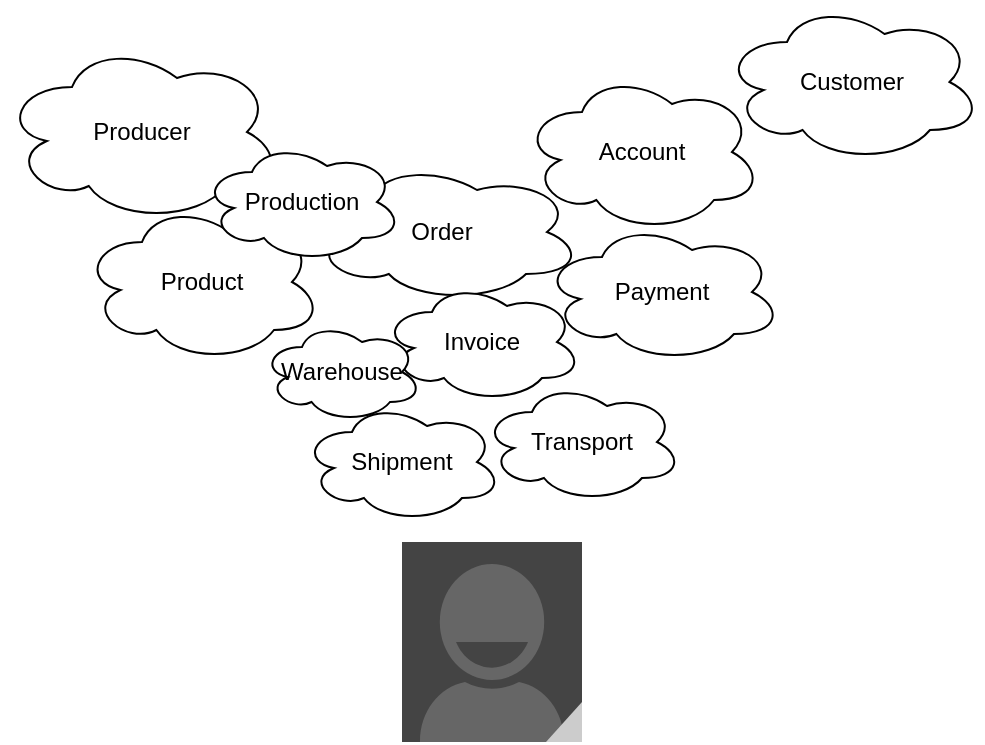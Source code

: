 <mxfile>
    <diagram id="AAQYNpDCtthmYUMKNkJq" name="Step 1 - Cloude diagram">
        <mxGraphModel dx="740" dy="580" grid="1" gridSize="10" guides="1" tooltips="1" connect="1" arrows="1" fold="1" page="1" pageScale="1" pageWidth="827" pageHeight="1169" math="0" shadow="0">
            <root>
                <mxCell id="0"/>
                <mxCell id="1" parent="0"/>
                <mxCell id="2" value="" style="verticalLabelPosition=bottom;verticalAlign=top;html=1;shadow=0;dashed=0;strokeWidth=1;shape=mxgraph.android.contact_badge_normal;sketch=0;" vertex="1" parent="1">
                    <mxGeometry x="240" y="310" width="90" height="100" as="geometry"/>
                </mxCell>
                <mxCell id="3" value="Producer" style="ellipse;shape=cloud;whiteSpace=wrap;html=1;align=center;" vertex="1" parent="1">
                    <mxGeometry x="40" y="60" width="140" height="90" as="geometry"/>
                </mxCell>
                <mxCell id="4" value="Product" style="ellipse;shape=cloud;whiteSpace=wrap;html=1;align=center;" vertex="1" parent="1">
                    <mxGeometry x="80" y="140" width="120" height="80" as="geometry"/>
                </mxCell>
                <mxCell id="5" value="Customer" style="ellipse;shape=cloud;whiteSpace=wrap;html=1;align=center;" vertex="1" parent="1">
                    <mxGeometry x="400" y="40" width="130" height="80" as="geometry"/>
                </mxCell>
                <mxCell id="6" value="Account" style="ellipse;shape=cloud;whiteSpace=wrap;html=1;align=center;" vertex="1" parent="1">
                    <mxGeometry x="300" y="75" width="120" height="80" as="geometry"/>
                </mxCell>
                <mxCell id="7" value="Payment" style="ellipse;shape=cloud;whiteSpace=wrap;html=1;align=center;" vertex="1" parent="1">
                    <mxGeometry x="310" y="150" width="120" height="70" as="geometry"/>
                </mxCell>
                <mxCell id="8" value="Order" style="ellipse;shape=cloud;whiteSpace=wrap;html=1;align=center;" vertex="1" parent="1">
                    <mxGeometry x="190" y="120" width="140" height="70" as="geometry"/>
                </mxCell>
                <mxCell id="10" value="Invoice" style="ellipse;shape=cloud;whiteSpace=wrap;html=1;align=center;" vertex="1" parent="1">
                    <mxGeometry x="230" y="180" width="100" height="60" as="geometry"/>
                </mxCell>
                <mxCell id="13" value="Shipment" style="ellipse;shape=cloud;whiteSpace=wrap;html=1;align=center;" vertex="1" parent="1">
                    <mxGeometry x="190" y="240" width="100" height="60" as="geometry"/>
                </mxCell>
                <mxCell id="14" value="Transport" style="ellipse;shape=cloud;whiteSpace=wrap;html=1;align=center;" vertex="1" parent="1">
                    <mxGeometry x="280" y="230" width="100" height="60" as="geometry"/>
                </mxCell>
                <mxCell id="16" value="Warehouse" style="ellipse;shape=cloud;whiteSpace=wrap;html=1;align=center;" vertex="1" parent="1">
                    <mxGeometry x="170" y="200" width="80" height="50" as="geometry"/>
                </mxCell>
                <mxCell id="35Kv95FUSAFrcz4VdqBI-16" value="Production" style="ellipse;shape=cloud;whiteSpace=wrap;html=1;align=center;" vertex="1" parent="1">
                    <mxGeometry x="140" y="110" width="100" height="60" as="geometry"/>
                </mxCell>
            </root>
        </mxGraphModel>
    </diagram>
    <diagram id="8bYVHgkn_HEzqaiWsYZV" name="Step 2 - ER diagram">
        <mxGraphModel dx="987" dy="773" grid="1" gridSize="10" guides="1" tooltips="1" connect="1" arrows="1" fold="1" page="1" pageScale="1" pageWidth="827" pageHeight="1169" math="0" shadow="0">
            <root>
                <mxCell id="URiuZW0JQTmLM7qLeaez-0"/>
                <mxCell id="URiuZW0JQTmLM7qLeaez-1" parent="URiuZW0JQTmLM7qLeaez-0"/>
                <mxCell id="Gkx_dvRhApPvnkOMB_CI-0" value="Producer" style="ellipse;shape=cloud;whiteSpace=wrap;html=1;align=center;" vertex="1" parent="URiuZW0JQTmLM7qLeaez-1">
                    <mxGeometry x="50" y="50" width="100" height="70" as="geometry"/>
                </mxCell>
                <mxCell id="Gkx_dvRhApPvnkOMB_CI-1" value="Product" style="ellipse;shape=cloud;whiteSpace=wrap;html=1;align=center;" vertex="1" parent="URiuZW0JQTmLM7qLeaez-1">
                    <mxGeometry x="40" y="180" width="120" height="80" as="geometry"/>
                </mxCell>
                <mxCell id="Gkx_dvRhApPvnkOMB_CI-2" value="Customer" style="ellipse;shape=cloud;whiteSpace=wrap;html=1;align=center;" vertex="1" parent="URiuZW0JQTmLM7qLeaez-1">
                    <mxGeometry x="610" y="80" width="130" height="80" as="geometry"/>
                </mxCell>
                <mxCell id="Gkx_dvRhApPvnkOMB_CI-3" value="Account" style="ellipse;shape=cloud;whiteSpace=wrap;html=1;align=center;" vertex="1" parent="URiuZW0JQTmLM7qLeaez-1">
                    <mxGeometry x="540" y="170" width="104" height="70" as="geometry"/>
                </mxCell>
                <mxCell id="Gkx_dvRhApPvnkOMB_CI-4" value="Payment" style="ellipse;shape=cloud;whiteSpace=wrap;html=1;align=center;" vertex="1" parent="URiuZW0JQTmLM7qLeaez-1">
                    <mxGeometry x="644" y="260" width="120" height="70" as="geometry"/>
                </mxCell>
                <mxCell id="Gkx_dvRhApPvnkOMB_CI-5" value="Order" style="ellipse;shape=cloud;whiteSpace=wrap;html=1;align=center;" vertex="1" parent="URiuZW0JQTmLM7qLeaez-1">
                    <mxGeometry x="180" y="290" width="140" height="70" as="geometry"/>
                </mxCell>
                <mxCell id="Gkx_dvRhApPvnkOMB_CI-6" value="Invoice" style="ellipse;shape=cloud;whiteSpace=wrap;html=1;align=center;" vertex="1" parent="URiuZW0JQTmLM7qLeaez-1">
                    <mxGeometry x="370" y="200" width="100" height="60" as="geometry"/>
                </mxCell>
                <mxCell id="Gkx_dvRhApPvnkOMB_CI-7" value="Shipment" style="ellipse;shape=cloud;whiteSpace=wrap;html=1;align=center;" vertex="1" parent="URiuZW0JQTmLM7qLeaez-1">
                    <mxGeometry x="400" y="290" width="100" height="60" as="geometry"/>
                </mxCell>
                <mxCell id="Gkx_dvRhApPvnkOMB_CI-8" value="Transport" style="ellipse;shape=cloud;whiteSpace=wrap;html=1;align=center;" vertex="1" parent="URiuZW0JQTmLM7qLeaez-1">
                    <mxGeometry x="510" y="380" width="100" height="60" as="geometry"/>
                </mxCell>
                <mxCell id="Gkx_dvRhApPvnkOMB_CI-9" value="Warehouse" style="ellipse;shape=cloud;whiteSpace=wrap;html=1;align=center;" vertex="1" parent="URiuZW0JQTmLM7qLeaez-1">
                    <mxGeometry x="20" y="300" width="80" height="50" as="geometry"/>
                </mxCell>
                <mxCell id="Gkx_dvRhApPvnkOMB_CI-10" value="Country" style="ellipse;whiteSpace=wrap;html=1;align=center;" vertex="1" parent="URiuZW0JQTmLM7qLeaez-1">
                    <mxGeometry x="130" y="60" width="80" height="30" as="geometry"/>
                </mxCell>
                <mxCell id="Gkx_dvRhApPvnkOMB_CI-11" value="Name" style="ellipse;whiteSpace=wrap;html=1;align=center;" vertex="1" parent="URiuZW0JQTmLM7qLeaez-1">
                    <mxGeometry x="80" y="40" width="80" height="30" as="geometry"/>
                </mxCell>
                <mxCell id="Gkx_dvRhApPvnkOMB_CI-12" value="ID_PR" style="ellipse;whiteSpace=wrap;html=1;align=center;" vertex="1" parent="URiuZW0JQTmLM7qLeaez-1">
                    <mxGeometry x="10" y="40" width="70" height="30" as="geometry"/>
                </mxCell>
                <mxCell id="Gkx_dvRhApPvnkOMB_CI-13" value="" style="edgeStyle=entityRelationEdgeStyle;fontSize=12;html=1;endArrow=ERoneToMany;startArrow=ERoneToMany;entryX=0.55;entryY=0.95;entryDx=0;entryDy=0;entryPerimeter=0;" edge="1" parent="URiuZW0JQTmLM7qLeaez-1" source="Gkx_dvRhApPvnkOMB_CI-1" target="Gkx_dvRhApPvnkOMB_CI-0">
                    <mxGeometry width="100" height="100" relative="1" as="geometry">
                        <mxPoint x="330" y="350" as="sourcePoint"/>
                        <mxPoint x="430" y="250" as="targetPoint"/>
                    </mxGeometry>
                </mxCell>
                <mxCell id="Gkx_dvRhApPvnkOMB_CI-14" value="ID_PRO" style="ellipse;whiteSpace=wrap;html=1;align=center;" vertex="1" parent="URiuZW0JQTmLM7qLeaez-1">
                    <mxGeometry x="10" y="170" width="70" height="30" as="geometry"/>
                </mxCell>
                <mxCell id="Gkx_dvRhApPvnkOMB_CI-15" value="Name" style="ellipse;whiteSpace=wrap;html=1;align=center;" vertex="1" parent="URiuZW0JQTmLM7qLeaez-1">
                    <mxGeometry x="70" y="160" width="80" height="30" as="geometry"/>
                </mxCell>
                <mxCell id="Gkx_dvRhApPvnkOMB_CI-16" value="Produce" style="shape=rhombus;perimeter=rhombusPerimeter;whiteSpace=wrap;html=1;align=center;" vertex="1" parent="URiuZW0JQTmLM7qLeaez-1">
                    <mxGeometry x="140" y="120" width="90" height="50" as="geometry"/>
                </mxCell>
                <mxCell id="_C98HSTa36KSOrjDcHUs-0" value="Production" style="ellipse;shape=cloud;whiteSpace=wrap;html=1;align=center;" vertex="1" parent="URiuZW0JQTmLM7qLeaez-1">
                    <mxGeometry x="180" y="150" width="80" height="50" as="geometry"/>
                </mxCell>
                <mxCell id="_C98HSTa36KSOrjDcHUs-1" value="ID_PR" style="ellipse;whiteSpace=wrap;html=1;align=center;" vertex="1" parent="URiuZW0JQTmLM7qLeaez-1">
                    <mxGeometry x="230" y="160" width="40" height="20" as="geometry"/>
                </mxCell>
                <mxCell id="_C98HSTa36KSOrjDcHUs-2" value="ID_PRO" style="ellipse;whiteSpace=wrap;html=1;align=center;" vertex="1" parent="URiuZW0JQTmLM7qLeaez-1">
                    <mxGeometry x="230" y="180" width="40" height="20" as="geometry"/>
                </mxCell>
                <mxCell id="_C98HSTa36KSOrjDcHUs-4" value="Ordered" style="shape=rhombus;perimeter=rhombusPerimeter;whiteSpace=wrap;html=1;align=center;" vertex="1" parent="URiuZW0JQTmLM7qLeaez-1">
                    <mxGeometry x="140" y="250" width="80" height="40" as="geometry"/>
                </mxCell>
                <mxCell id="_C98HSTa36KSOrjDcHUs-5" value="" style="edgeStyle=entityRelationEdgeStyle;fontSize=12;html=1;endArrow=ERmany;startArrow=ERmany;exitX=0.74;exitY=0.93;exitDx=0;exitDy=0;exitPerimeter=0;entryX=0.07;entryY=0.4;entryDx=0;entryDy=0;entryPerimeter=0;" edge="1" parent="URiuZW0JQTmLM7qLeaez-1" source="Gkx_dvRhApPvnkOMB_CI-1" target="Gkx_dvRhApPvnkOMB_CI-5">
                    <mxGeometry width="100" height="100" relative="1" as="geometry">
                        <mxPoint x="230" y="320" as="sourcePoint"/>
                        <mxPoint x="330" y="220" as="targetPoint"/>
                    </mxGeometry>
                </mxCell>
                <mxCell id="_C98HSTa36KSOrjDcHUs-8" value="" style="edgeStyle=entityRelationEdgeStyle;fontSize=12;html=1;endArrow=ERmany;entryX=0.625;entryY=0.2;entryDx=0;entryDy=0;entryPerimeter=0;exitX=0.13;exitY=0.77;exitDx=0;exitDy=0;exitPerimeter=0;" edge="1" parent="URiuZW0JQTmLM7qLeaez-1" source="Gkx_dvRhApPvnkOMB_CI-1" target="Gkx_dvRhApPvnkOMB_CI-9">
                    <mxGeometry width="100" height="100" relative="1" as="geometry">
                        <mxPoint x="230" y="320" as="sourcePoint"/>
                        <mxPoint x="330" y="220" as="targetPoint"/>
                    </mxGeometry>
                </mxCell>
                <mxCell id="_C98HSTa36KSOrjDcHUs-9" value="Country" style="ellipse;whiteSpace=wrap;html=1;align=center;" vertex="1" parent="URiuZW0JQTmLM7qLeaez-1">
                    <mxGeometry x="60" y="340" width="60" height="30" as="geometry"/>
                </mxCell>
                <mxCell id="_C98HSTa36KSOrjDcHUs-10" value="Name" style="ellipse;whiteSpace=wrap;html=1;align=center;" vertex="1" parent="URiuZW0JQTmLM7qLeaez-1">
                    <mxGeometry y="340" width="60" height="30" as="geometry"/>
                </mxCell>
                <mxCell id="_C98HSTa36KSOrjDcHUs-11" value="Name" style="ellipse;whiteSpace=wrap;html=1;align=center;" vertex="1" parent="URiuZW0JQTmLM7qLeaez-1">
                    <mxGeometry x="580" y="70" width="80" height="30" as="geometry"/>
                </mxCell>
                <mxCell id="_C98HSTa36KSOrjDcHUs-12" value="E.mail" style="ellipse;whiteSpace=wrap;html=1;align=center;" vertex="1" parent="URiuZW0JQTmLM7qLeaez-1">
                    <mxGeometry x="554" y="90" width="80" height="30" as="geometry"/>
                </mxCell>
                <mxCell id="_C98HSTa36KSOrjDcHUs-13" value="ID_CU" style="ellipse;whiteSpace=wrap;html=1;align=center;" vertex="1" parent="URiuZW0JQTmLM7qLeaez-1">
                    <mxGeometry x="644" y="60" width="80" height="30" as="geometry"/>
                </mxCell>
                <mxCell id="_C98HSTa36KSOrjDcHUs-14" value="User_name" style="ellipse;whiteSpace=wrap;html=1;align=center;" vertex="1" parent="URiuZW0JQTmLM7qLeaez-1">
                    <mxGeometry x="700" y="80" width="80" height="30" as="geometry"/>
                </mxCell>
                <mxCell id="_C98HSTa36KSOrjDcHUs-15" value="Adrees" style="ellipse;whiteSpace=wrap;html=1;align=center;" vertex="1" parent="URiuZW0JQTmLM7qLeaez-1">
                    <mxGeometry x="710" y="110" width="80" height="30" as="geometry"/>
                </mxCell>
                <mxCell id="_C98HSTa36KSOrjDcHUs-16" value="Country" style="ellipse;whiteSpace=wrap;html=1;align=center;" vertex="1" parent="URiuZW0JQTmLM7qLeaez-1">
                    <mxGeometry x="710" y="140" width="80" height="30" as="geometry"/>
                </mxCell>
                <mxCell id="_C98HSTa36KSOrjDcHUs-17" value="" style="edgeStyle=entityRelationEdgeStyle;fontSize=12;html=1;endArrow=ERmandOne;startArrow=ERmandOne;entryX=0.13;entryY=0.77;entryDx=0;entryDy=0;entryPerimeter=0;exitX=0.88;exitY=0.25;exitDx=0;exitDy=0;exitPerimeter=0;" edge="1" parent="URiuZW0JQTmLM7qLeaez-1" source="Gkx_dvRhApPvnkOMB_CI-3" target="Gkx_dvRhApPvnkOMB_CI-2">
                    <mxGeometry width="100" height="100" relative="1" as="geometry">
                        <mxPoint x="420" y="320" as="sourcePoint"/>
                        <mxPoint x="520" y="220" as="targetPoint"/>
                    </mxGeometry>
                </mxCell>
                <mxCell id="_C98HSTa36KSOrjDcHUs-18" value="fk_ID_CU" style="ellipse;whiteSpace=wrap;html=1;align=center;" vertex="1" parent="URiuZW0JQTmLM7qLeaez-1">
                    <mxGeometry x="540" y="165" width="54" height="20" as="geometry"/>
                </mxCell>
                <mxCell id="_C98HSTa36KSOrjDcHUs-19" value="ID_ACC" style="ellipse;whiteSpace=wrap;html=1;align=center;" vertex="1" parent="URiuZW0JQTmLM7qLeaez-1">
                    <mxGeometry x="504" y="180" width="54" height="20" as="geometry"/>
                </mxCell>
                <mxCell id="_C98HSTa36KSOrjDcHUs-20" value="fk_ID_PA" style="ellipse;whiteSpace=wrap;html=1;align=center;" vertex="1" parent="URiuZW0JQTmLM7qLeaez-1">
                    <mxGeometry x="634" y="210" width="54" height="20" as="geometry"/>
                </mxCell>
                <mxCell id="_C98HSTa36KSOrjDcHUs-21" value="ID_PA" style="ellipse;whiteSpace=wrap;html=1;align=center;" vertex="1" parent="URiuZW0JQTmLM7qLeaez-1">
                    <mxGeometry x="688" y="250" width="54" height="20" as="geometry"/>
                </mxCell>
                <mxCell id="_C98HSTa36KSOrjDcHUs-22" value="Way_of_payment" style="ellipse;whiteSpace=wrap;html=1;align=center;" vertex="1" parent="URiuZW0JQTmLM7qLeaez-1">
                    <mxGeometry x="750" y="250" width="70" height="40" as="geometry"/>
                </mxCell>
                <mxCell id="_C98HSTa36KSOrjDcHUs-23" value="" style="edgeStyle=entityRelationEdgeStyle;fontSize=12;html=1;endArrow=ERmandOne;startArrow=ERmandOne;entryX=0.7;entryY=0.966;entryDx=0;entryDy=0;entryPerimeter=0;exitX=0.07;exitY=0.4;exitDx=0;exitDy=0;exitPerimeter=0;" edge="1" parent="URiuZW0JQTmLM7qLeaez-1" source="Gkx_dvRhApPvnkOMB_CI-4" target="Gkx_dvRhApPvnkOMB_CI-3">
                    <mxGeometry width="100" height="100" relative="1" as="geometry">
                        <mxPoint x="490" y="320" as="sourcePoint"/>
                        <mxPoint x="590" y="220" as="targetPoint"/>
                    </mxGeometry>
                </mxCell>
                <mxCell id="_C98HSTa36KSOrjDcHUs-25" value="ID_OR" style="ellipse;whiteSpace=wrap;html=1;align=center;fontStyle=4;" vertex="1" parent="URiuZW0JQTmLM7qLeaez-1">
                    <mxGeometry x="240" y="260" width="100" height="40" as="geometry"/>
                </mxCell>
                <mxCell id="_C98HSTa36KSOrjDcHUs-26" value="fk_ID_PRO" style="ellipse;whiteSpace=wrap;html=1;align=center;" vertex="1" parent="URiuZW0JQTmLM7qLeaez-1">
                    <mxGeometry x="300" y="300" width="50" height="20" as="geometry"/>
                </mxCell>
                <mxCell id="_C98HSTa36KSOrjDcHUs-29" value="" style="edgeStyle=entityRelationEdgeStyle;fontSize=12;html=1;endArrow=ERmandOne;startArrow=ERmandOne;entryX=0.077;entryY=0.68;entryDx=0;entryDy=0;entryPerimeter=0;exitX=0.875;exitY=0.5;exitDx=0;exitDy=0;exitPerimeter=0;" edge="1" parent="URiuZW0JQTmLM7qLeaez-1" source="Gkx_dvRhApPvnkOMB_CI-6" target="Gkx_dvRhApPvnkOMB_CI-3">
                    <mxGeometry width="100" height="100" relative="1" as="geometry">
                        <mxPoint x="410" y="330" as="sourcePoint"/>
                        <mxPoint x="510" y="230" as="targetPoint"/>
                    </mxGeometry>
                </mxCell>
                <mxCell id="_C98HSTa36KSOrjDcHUs-30" value="fk_ID_OR" style="ellipse;whiteSpace=wrap;html=1;align=center;fontStyle=4;" vertex="1" parent="URiuZW0JQTmLM7qLeaez-1">
                    <mxGeometry x="334" y="185" width="80" height="30" as="geometry"/>
                </mxCell>
                <mxCell id="_C98HSTa36KSOrjDcHUs-33" value="fk_ID_ACC" style="ellipse;whiteSpace=wrap;html=1;align=center;fontStyle=4;" vertex="1" parent="URiuZW0JQTmLM7qLeaez-1">
                    <mxGeometry x="420" y="190" width="80" height="30" as="geometry"/>
                </mxCell>
                <mxCell id="_C98HSTa36KSOrjDcHUs-34" value="" style="edgeStyle=entityRelationEdgeStyle;fontSize=12;html=1;endArrow=ERmandOne;startArrow=ERmandOne;entryX=0.31;entryY=0.8;entryDx=0;entryDy=0;entryPerimeter=0;exitX=0.926;exitY=0.737;exitDx=0;exitDy=0;exitPerimeter=0;" edge="1" parent="URiuZW0JQTmLM7qLeaez-1" source="Gkx_dvRhApPvnkOMB_CI-5" target="Gkx_dvRhApPvnkOMB_CI-6">
                    <mxGeometry width="100" height="100" relative="1" as="geometry">
                        <mxPoint x="320" y="370" as="sourcePoint"/>
                        <mxPoint x="420" y="270" as="targetPoint"/>
                    </mxGeometry>
                </mxCell>
                <mxCell id="_C98HSTa36KSOrjDcHUs-36" value="" style="edgeStyle=entityRelationEdgeStyle;fontSize=12;html=1;endArrow=ERmandOne;startArrow=ERmandOne;entryX=0.55;entryY=0.95;entryDx=0;entryDy=0;entryPerimeter=0;exitX=0.4;exitY=0.1;exitDx=0;exitDy=0;exitPerimeter=0;" edge="1" parent="URiuZW0JQTmLM7qLeaez-1" source="Gkx_dvRhApPvnkOMB_CI-7" target="Gkx_dvRhApPvnkOMB_CI-6">
                    <mxGeometry width="100" height="100" relative="1" as="geometry">
                        <mxPoint x="320" y="370" as="sourcePoint"/>
                        <mxPoint x="420" y="270" as="targetPoint"/>
                    </mxGeometry>
                </mxCell>
                <mxCell id="_C98HSTa36KSOrjDcHUs-37" value="ID_IN" style="ellipse;whiteSpace=wrap;html=1;align=center;fontStyle=4;" vertex="1" parent="URiuZW0JQTmLM7qLeaez-1">
                    <mxGeometry x="320" y="215" width="80" height="30" as="geometry"/>
                </mxCell>
                <mxCell id="_C98HSTa36KSOrjDcHUs-38" value="fk_ID_IN" style="ellipse;whiteSpace=wrap;html=1;align=center;fontStyle=4;" vertex="1" parent="URiuZW0JQTmLM7qLeaez-1">
                    <mxGeometry x="460" y="285" width="70" height="20" as="geometry"/>
                </mxCell>
                <mxCell id="_C98HSTa36KSOrjDcHUs-39" value="fk_ID_CU" style="ellipse;whiteSpace=wrap;html=1;align=center;" vertex="1" parent="URiuZW0JQTmLM7qLeaez-1">
                    <mxGeometry x="486" y="305" width="54" height="20" as="geometry"/>
                </mxCell>
                <mxCell id="_C98HSTa36KSOrjDcHUs-41" value="" style="edgeStyle=entityRelationEdgeStyle;fontSize=12;html=1;endArrow=ERoneToMany;entryX=0.8;entryY=0.8;entryDx=0;entryDy=0;entryPerimeter=0;exitX=0.4;exitY=0.1;exitDx=0;exitDy=0;exitPerimeter=0;" edge="1" parent="URiuZW0JQTmLM7qLeaez-1" source="Gkx_dvRhApPvnkOMB_CI-8" target="Gkx_dvRhApPvnkOMB_CI-7">
                    <mxGeometry width="100" height="100" relative="1" as="geometry">
                        <mxPoint x="480" y="350" as="sourcePoint"/>
                        <mxPoint x="580" y="250" as="targetPoint"/>
                    </mxGeometry>
                </mxCell>
                <mxCell id="_C98HSTa36KSOrjDcHUs-42" value="ID_SH" style="ellipse;whiteSpace=wrap;html=1;align=center;" vertex="1" parent="URiuZW0JQTmLM7qLeaez-1">
                    <mxGeometry x="370" y="340" width="70" height="30" as="geometry"/>
                </mxCell>
                <mxCell id="_C98HSTa36KSOrjDcHUs-43" value="fk_ID_SH" style="ellipse;whiteSpace=wrap;html=1;align=center;" vertex="1" parent="URiuZW0JQTmLM7qLeaez-1">
                    <mxGeometry x="554" y="360" width="70" height="30" as="geometry"/>
                </mxCell>
                <mxCell id="_C98HSTa36KSOrjDcHUs-46" value="Name" style="ellipse;whiteSpace=wrap;html=1;align=center;" vertex="1" parent="URiuZW0JQTmLM7qLeaez-1">
                    <mxGeometry x="460" y="395" width="60" height="30" as="geometry"/>
                </mxCell>
            </root>
        </mxGraphModel>
    </diagram>
    <diagram id="0YMi3j_ia87j5zMbxx19" name="Step-3 UML">
        <mxGraphModel dx="2941" dy="1657" grid="1" gridSize="10" guides="1" tooltips="1" connect="1" arrows="1" fold="1" page="1" pageScale="1" pageWidth="827" pageHeight="1169" math="0" shadow="0">
            <root>
                <mxCell id="GezirhydbBwE05wu2tW2-0"/>
                <mxCell id="GezirhydbBwE05wu2tW2-1" parent="GezirhydbBwE05wu2tW2-0"/>
                <mxCell id="Cv_LC8ZKEJ-u5_81ve8e-0" value="Product" style="shape=table;startSize=30;container=1;collapsible=1;childLayout=tableLayout;fixedRows=1;rowLines=0;fontStyle=1;align=center;resizeLast=1;" vertex="1" parent="GezirhydbBwE05wu2tW2-1">
                    <mxGeometry x="-700" y="420" width="140" height="150" as="geometry"/>
                </mxCell>
                <mxCell id="Cv_LC8ZKEJ-u5_81ve8e-1" value="" style="shape=partialRectangle;collapsible=0;dropTarget=0;pointerEvents=0;fillColor=none;top=0;left=0;bottom=1;right=0;points=[[0,0.5],[1,0.5]];portConstraint=eastwest;" vertex="1" parent="Cv_LC8ZKEJ-u5_81ve8e-0">
                    <mxGeometry y="30" width="140" height="30" as="geometry"/>
                </mxCell>
                <mxCell id="Cv_LC8ZKEJ-u5_81ve8e-2" value="PK" style="shape=partialRectangle;connectable=0;fillColor=none;top=0;left=0;bottom=0;right=0;fontStyle=1;overflow=hidden;" vertex="1" parent="Cv_LC8ZKEJ-u5_81ve8e-1">
                    <mxGeometry width="40" height="30" as="geometry">
                        <mxRectangle width="40" height="30" as="alternateBounds"/>
                    </mxGeometry>
                </mxCell>
                <mxCell id="Cv_LC8ZKEJ-u5_81ve8e-3" value="Product_ID : int" style="shape=partialRectangle;connectable=0;fillColor=none;top=0;left=0;bottom=0;right=0;align=left;spacingLeft=6;fontStyle=5;overflow=hidden;" vertex="1" parent="Cv_LC8ZKEJ-u5_81ve8e-1">
                    <mxGeometry x="40" width="100" height="30" as="geometry">
                        <mxRectangle width="100" height="30" as="alternateBounds"/>
                    </mxGeometry>
                </mxCell>
                <mxCell id="Cv_LC8ZKEJ-u5_81ve8e-4" value="" style="shape=partialRectangle;collapsible=0;dropTarget=0;pointerEvents=0;fillColor=none;top=0;left=0;bottom=0;right=0;points=[[0,0.5],[1,0.5]];portConstraint=eastwest;" vertex="1" parent="Cv_LC8ZKEJ-u5_81ve8e-0">
                    <mxGeometry y="60" width="140" height="30" as="geometry"/>
                </mxCell>
                <mxCell id="Cv_LC8ZKEJ-u5_81ve8e-5" value="" style="shape=partialRectangle;connectable=0;fillColor=none;top=0;left=0;bottom=0;right=0;editable=1;overflow=hidden;" vertex="1" parent="Cv_LC8ZKEJ-u5_81ve8e-4">
                    <mxGeometry width="40" height="30" as="geometry">
                        <mxRectangle width="40" height="30" as="alternateBounds"/>
                    </mxGeometry>
                </mxCell>
                <mxCell id="Cv_LC8ZKEJ-u5_81ve8e-6" value="Name: string   " style="shape=partialRectangle;connectable=0;fillColor=none;top=0;left=0;bottom=0;right=0;align=left;spacingLeft=6;overflow=hidden;" vertex="1" parent="Cv_LC8ZKEJ-u5_81ve8e-4">
                    <mxGeometry x="40" width="100" height="30" as="geometry">
                        <mxRectangle width="100" height="30" as="alternateBounds"/>
                    </mxGeometry>
                </mxCell>
                <mxCell id="Cv_LC8ZKEJ-u5_81ve8e-10" value="" style="shape=partialRectangle;collapsible=0;dropTarget=0;pointerEvents=0;fillColor=none;top=0;left=0;bottom=0;right=0;points=[[0,0.5],[1,0.5]];portConstraint=eastwest;" vertex="1" parent="Cv_LC8ZKEJ-u5_81ve8e-0">
                    <mxGeometry y="90" width="140" height="30" as="geometry"/>
                </mxCell>
                <mxCell id="Cv_LC8ZKEJ-u5_81ve8e-11" value="FK" style="shape=partialRectangle;connectable=0;fillColor=none;top=0;left=0;bottom=0;right=0;editable=1;overflow=hidden;fontStyle=1" vertex="1" parent="Cv_LC8ZKEJ-u5_81ve8e-10">
                    <mxGeometry width="40" height="30" as="geometry">
                        <mxRectangle width="40" height="30" as="alternateBounds"/>
                    </mxGeometry>
                </mxCell>
                <mxCell id="Cv_LC8ZKEJ-u5_81ve8e-12" value="Producer_ID:int" style="shape=partialRectangle;connectable=0;fillColor=none;top=0;left=0;bottom=0;right=0;align=left;spacingLeft=6;overflow=hidden;fontStyle=1" vertex="1" parent="Cv_LC8ZKEJ-u5_81ve8e-10">
                    <mxGeometry x="40" width="100" height="30" as="geometry">
                        <mxRectangle width="100" height="30" as="alternateBounds"/>
                    </mxGeometry>
                </mxCell>
                <mxCell id="Cv_LC8ZKEJ-u5_81ve8e-13" value="" style="shape=partialRectangle;collapsible=0;dropTarget=0;pointerEvents=0;fillColor=none;top=0;left=0;bottom=0;right=0;points=[[0,0.5],[1,0.5]];portConstraint=eastwest;" vertex="1" parent="Cv_LC8ZKEJ-u5_81ve8e-0">
                    <mxGeometry y="120" width="140" height="30" as="geometry"/>
                </mxCell>
                <mxCell id="Cv_LC8ZKEJ-u5_81ve8e-14" value="FK" style="shape=partialRectangle;connectable=0;fillColor=none;top=0;left=0;bottom=0;right=0;editable=1;overflow=hidden;fontStyle=1" vertex="1" parent="Cv_LC8ZKEJ-u5_81ve8e-13">
                    <mxGeometry width="40" height="30" as="geometry">
                        <mxRectangle width="40" height="30" as="alternateBounds"/>
                    </mxGeometry>
                </mxCell>
                <mxCell id="Cv_LC8ZKEJ-u5_81ve8e-15" value="Warehouse_ID:int" style="shape=partialRectangle;connectable=0;fillColor=none;top=0;left=0;bottom=0;right=0;align=left;spacingLeft=6;overflow=hidden;fontStyle=1" vertex="1" parent="Cv_LC8ZKEJ-u5_81ve8e-13">
                    <mxGeometry x="40" width="100" height="30" as="geometry">
                        <mxRectangle width="100" height="30" as="alternateBounds"/>
                    </mxGeometry>
                </mxCell>
                <mxCell id="Cv_LC8ZKEJ-u5_81ve8e-16" value="Producer" style="shape=table;startSize=30;container=1;collapsible=1;childLayout=tableLayout;fixedRows=1;rowLines=0;fontStyle=1;align=center;resizeLast=1;" vertex="1" parent="GezirhydbBwE05wu2tW2-1">
                    <mxGeometry x="-680" y="100" width="140" height="120" as="geometry"/>
                </mxCell>
                <mxCell id="Cv_LC8ZKEJ-u5_81ve8e-17" value="" style="shape=partialRectangle;collapsible=0;dropTarget=0;pointerEvents=0;fillColor=none;top=0;left=0;bottom=1;right=0;points=[[0,0.5],[1,0.5]];portConstraint=eastwest;" vertex="1" parent="Cv_LC8ZKEJ-u5_81ve8e-16">
                    <mxGeometry y="30" width="140" height="30" as="geometry"/>
                </mxCell>
                <mxCell id="Cv_LC8ZKEJ-u5_81ve8e-18" value="PK" style="shape=partialRectangle;connectable=0;fillColor=none;top=0;left=0;bottom=0;right=0;fontStyle=1;overflow=hidden;" vertex="1" parent="Cv_LC8ZKEJ-u5_81ve8e-17">
                    <mxGeometry width="40" height="30" as="geometry">
                        <mxRectangle width="40" height="30" as="alternateBounds"/>
                    </mxGeometry>
                </mxCell>
                <mxCell id="Cv_LC8ZKEJ-u5_81ve8e-19" value="Producer_ID : int" style="shape=partialRectangle;connectable=0;fillColor=none;top=0;left=0;bottom=0;right=0;align=left;spacingLeft=6;fontStyle=5;overflow=hidden;" vertex="1" parent="Cv_LC8ZKEJ-u5_81ve8e-17">
                    <mxGeometry x="40" width="100" height="30" as="geometry">
                        <mxRectangle width="100" height="30" as="alternateBounds"/>
                    </mxGeometry>
                </mxCell>
                <mxCell id="Cv_LC8ZKEJ-u5_81ve8e-20" value="" style="shape=partialRectangle;collapsible=0;dropTarget=0;pointerEvents=0;fillColor=none;top=0;left=0;bottom=0;right=0;points=[[0,0.5],[1,0.5]];portConstraint=eastwest;" vertex="1" parent="Cv_LC8ZKEJ-u5_81ve8e-16">
                    <mxGeometry y="60" width="140" height="30" as="geometry"/>
                </mxCell>
                <mxCell id="Cv_LC8ZKEJ-u5_81ve8e-21" value="" style="shape=partialRectangle;connectable=0;fillColor=none;top=0;left=0;bottom=0;right=0;editable=1;overflow=hidden;" vertex="1" parent="Cv_LC8ZKEJ-u5_81ve8e-20">
                    <mxGeometry width="40" height="30" as="geometry">
                        <mxRectangle width="40" height="30" as="alternateBounds"/>
                    </mxGeometry>
                </mxCell>
                <mxCell id="Cv_LC8ZKEJ-u5_81ve8e-22" value="Name: string   " style="shape=partialRectangle;connectable=0;fillColor=none;top=0;left=0;bottom=0;right=0;align=left;spacingLeft=6;overflow=hidden;" vertex="1" parent="Cv_LC8ZKEJ-u5_81ve8e-20">
                    <mxGeometry x="40" width="100" height="30" as="geometry">
                        <mxRectangle width="100" height="30" as="alternateBounds"/>
                    </mxGeometry>
                </mxCell>
                <mxCell id="Cv_LC8ZKEJ-u5_81ve8e-23" value="" style="shape=partialRectangle;collapsible=0;dropTarget=0;pointerEvents=0;fillColor=none;top=0;left=0;bottom=0;right=0;points=[[0,0.5],[1,0.5]];portConstraint=eastwest;" vertex="1" parent="Cv_LC8ZKEJ-u5_81ve8e-16">
                    <mxGeometry y="90" width="140" height="30" as="geometry"/>
                </mxCell>
                <mxCell id="Cv_LC8ZKEJ-u5_81ve8e-24" value="" style="shape=partialRectangle;connectable=0;fillColor=none;top=0;left=0;bottom=0;right=0;editable=1;overflow=hidden;fontStyle=1" vertex="1" parent="Cv_LC8ZKEJ-u5_81ve8e-23">
                    <mxGeometry width="40" height="30" as="geometry">
                        <mxRectangle width="40" height="30" as="alternateBounds"/>
                    </mxGeometry>
                </mxCell>
                <mxCell id="Cv_LC8ZKEJ-u5_81ve8e-25" value="Country:string" style="shape=partialRectangle;connectable=0;fillColor=none;top=0;left=0;bottom=0;right=0;align=left;spacingLeft=6;overflow=hidden;fontStyle=1" vertex="1" parent="Cv_LC8ZKEJ-u5_81ve8e-23">
                    <mxGeometry x="40" width="100" height="30" as="geometry">
                        <mxRectangle width="100" height="30" as="alternateBounds"/>
                    </mxGeometry>
                </mxCell>
                <mxCell id="EmH3XdYSdaBfBkKi6B55-13" value="" style="edgeStyle=entityRelationEdgeStyle;fontSize=12;html=1;endArrow=ERoneToMany;startArrow=ERoneToMany;exitX=-0.044;exitY=0.441;exitDx=0;exitDy=0;exitPerimeter=0;" edge="1" parent="GezirhydbBwE05wu2tW2-1" source="Cv_LC8ZKEJ-u5_81ve8e-1">
                    <mxGeometry width="100" height="100" relative="1" as="geometry">
                        <mxPoint x="-530" y="370" as="sourcePoint"/>
                        <mxPoint x="-620" y="220" as="targetPoint"/>
                    </mxGeometry>
                </mxCell>
                <mxCell id="EmH3XdYSdaBfBkKi6B55-14" value="Order" style="shape=table;startSize=30;container=1;collapsible=1;childLayout=tableLayout;fixedRows=1;rowLines=0;fontStyle=1;align=center;resizeLast=1;" vertex="1" parent="GezirhydbBwE05wu2tW2-1">
                    <mxGeometry x="-440" y="390" width="160" height="120" as="geometry"/>
                </mxCell>
                <mxCell id="EmH3XdYSdaBfBkKi6B55-15" value="" style="shape=partialRectangle;collapsible=0;dropTarget=0;pointerEvents=0;fillColor=none;top=0;left=0;bottom=1;right=0;points=[[0,0.5],[1,0.5]];portConstraint=eastwest;" vertex="1" parent="EmH3XdYSdaBfBkKi6B55-14">
                    <mxGeometry y="30" width="160" height="30" as="geometry"/>
                </mxCell>
                <mxCell id="EmH3XdYSdaBfBkKi6B55-16" value="PK" style="shape=partialRectangle;connectable=0;fillColor=none;top=0;left=0;bottom=0;right=0;fontStyle=1;overflow=hidden;" vertex="1" parent="EmH3XdYSdaBfBkKi6B55-15">
                    <mxGeometry width="40" height="30" as="geometry">
                        <mxRectangle width="40" height="30" as="alternateBounds"/>
                    </mxGeometry>
                </mxCell>
                <mxCell id="EmH3XdYSdaBfBkKi6B55-17" value="Order_ID : int" style="shape=partialRectangle;connectable=0;fillColor=none;top=0;left=0;bottom=0;right=0;align=left;spacingLeft=6;fontStyle=5;overflow=hidden;" vertex="1" parent="EmH3XdYSdaBfBkKi6B55-15">
                    <mxGeometry x="40" width="120" height="30" as="geometry">
                        <mxRectangle width="120" height="30" as="alternateBounds"/>
                    </mxGeometry>
                </mxCell>
                <mxCell id="EmH3XdYSdaBfBkKi6B55-18" value="" style="shape=partialRectangle;collapsible=0;dropTarget=0;pointerEvents=0;fillColor=none;top=0;left=0;bottom=0;right=0;points=[[0,0.5],[1,0.5]];portConstraint=eastwest;" vertex="1" parent="EmH3XdYSdaBfBkKi6B55-14">
                    <mxGeometry y="60" width="160" height="30" as="geometry"/>
                </mxCell>
                <mxCell id="EmH3XdYSdaBfBkKi6B55-19" value="FK" style="shape=partialRectangle;connectable=0;fillColor=none;top=0;left=0;bottom=0;right=0;editable=1;overflow=hidden;" vertex="1" parent="EmH3XdYSdaBfBkKi6B55-18">
                    <mxGeometry width="40" height="30" as="geometry">
                        <mxRectangle width="40" height="30" as="alternateBounds"/>
                    </mxGeometry>
                </mxCell>
                <mxCell id="EmH3XdYSdaBfBkKi6B55-20" value="Production_list_ID : int" style="shape=partialRectangle;connectable=0;fillColor=none;top=0;left=0;bottom=0;right=0;align=left;spacingLeft=6;overflow=hidden;" vertex="1" parent="EmH3XdYSdaBfBkKi6B55-18">
                    <mxGeometry x="40" width="120" height="30" as="geometry">
                        <mxRectangle width="120" height="30" as="alternateBounds"/>
                    </mxGeometry>
                </mxCell>
                <mxCell id="EmH3XdYSdaBfBkKi6B55-21" value="" style="shape=partialRectangle;collapsible=0;dropTarget=0;pointerEvents=0;fillColor=none;top=0;left=0;bottom=0;right=0;points=[[0,0.5],[1,0.5]];portConstraint=eastwest;" vertex="1" parent="EmH3XdYSdaBfBkKi6B55-14">
                    <mxGeometry y="90" width="160" height="30" as="geometry"/>
                </mxCell>
                <mxCell id="EmH3XdYSdaBfBkKi6B55-22" value="" style="shape=partialRectangle;connectable=0;fillColor=none;top=0;left=0;bottom=0;right=0;editable=1;overflow=hidden;fontStyle=1" vertex="1" parent="EmH3XdYSdaBfBkKi6B55-21">
                    <mxGeometry width="40" height="30" as="geometry">
                        <mxRectangle width="40" height="30" as="alternateBounds"/>
                    </mxGeometry>
                </mxCell>
                <mxCell id="EmH3XdYSdaBfBkKi6B55-23" value="date:date" style="shape=partialRectangle;connectable=0;fillColor=none;top=0;left=0;bottom=0;right=0;align=left;spacingLeft=6;overflow=hidden;fontStyle=1" vertex="1" parent="EmH3XdYSdaBfBkKi6B55-21">
                    <mxGeometry x="40" width="120" height="30" as="geometry">
                        <mxRectangle width="120" height="30" as="alternateBounds"/>
                    </mxGeometry>
                </mxCell>
                <mxCell id="Dy_j7hJBB49atZhFfjHV-0" value="Invoice" style="shape=table;startSize=30;container=1;collapsible=1;childLayout=tableLayout;fixedRows=1;rowLines=0;fontStyle=1;align=center;resizeLast=1;" vertex="1" parent="GezirhydbBwE05wu2tW2-1">
                    <mxGeometry x="-310" y="260" width="150" height="120" as="geometry"/>
                </mxCell>
                <mxCell id="Dy_j7hJBB49atZhFfjHV-1" value="" style="shape=partialRectangle;collapsible=0;dropTarget=0;pointerEvents=0;fillColor=none;top=0;left=0;bottom=1;right=0;points=[[0,0.5],[1,0.5]];portConstraint=eastwest;" vertex="1" parent="Dy_j7hJBB49atZhFfjHV-0">
                    <mxGeometry y="30" width="150" height="30" as="geometry"/>
                </mxCell>
                <mxCell id="Dy_j7hJBB49atZhFfjHV-2" value="PK" style="shape=partialRectangle;connectable=0;fillColor=none;top=0;left=0;bottom=0;right=0;fontStyle=1;overflow=hidden;" vertex="1" parent="Dy_j7hJBB49atZhFfjHV-1">
                    <mxGeometry width="40" height="30" as="geometry">
                        <mxRectangle width="40" height="30" as="alternateBounds"/>
                    </mxGeometry>
                </mxCell>
                <mxCell id="Dy_j7hJBB49atZhFfjHV-3" value="Invoice_ID:int" style="shape=partialRectangle;connectable=0;fillColor=none;top=0;left=0;bottom=0;right=0;align=left;spacingLeft=6;fontStyle=5;overflow=hidden;" vertex="1" parent="Dy_j7hJBB49atZhFfjHV-1">
                    <mxGeometry x="40" width="110" height="30" as="geometry">
                        <mxRectangle width="110" height="30" as="alternateBounds"/>
                    </mxGeometry>
                </mxCell>
                <mxCell id="Dy_j7hJBB49atZhFfjHV-4" value="" style="shape=partialRectangle;collapsible=0;dropTarget=0;pointerEvents=0;fillColor=none;top=0;left=0;bottom=0;right=0;points=[[0,0.5],[1,0.5]];portConstraint=eastwest;" vertex="1" parent="Dy_j7hJBB49atZhFfjHV-0">
                    <mxGeometry y="60" width="150" height="30" as="geometry"/>
                </mxCell>
                <mxCell id="Dy_j7hJBB49atZhFfjHV-5" value="FK" style="shape=partialRectangle;connectable=0;fillColor=none;top=0;left=0;bottom=0;right=0;editable=1;overflow=hidden;" vertex="1" parent="Dy_j7hJBB49atZhFfjHV-4">
                    <mxGeometry width="40" height="30" as="geometry">
                        <mxRectangle width="40" height="30" as="alternateBounds"/>
                    </mxGeometry>
                </mxCell>
                <mxCell id="Dy_j7hJBB49atZhFfjHV-6" value="Order_ID : int" style="shape=partialRectangle;connectable=0;fillColor=none;top=0;left=0;bottom=0;right=0;align=left;spacingLeft=6;overflow=hidden;" vertex="1" parent="Dy_j7hJBB49atZhFfjHV-4">
                    <mxGeometry x="40" width="110" height="30" as="geometry">
                        <mxRectangle width="110" height="30" as="alternateBounds"/>
                    </mxGeometry>
                </mxCell>
                <mxCell id="Dy_j7hJBB49atZhFfjHV-7" value="" style="shape=partialRectangle;collapsible=0;dropTarget=0;pointerEvents=0;fillColor=none;top=0;left=0;bottom=0;right=0;points=[[0,0.5],[1,0.5]];portConstraint=eastwest;" vertex="1" parent="Dy_j7hJBB49atZhFfjHV-0">
                    <mxGeometry y="90" width="150" height="30" as="geometry"/>
                </mxCell>
                <mxCell id="Dy_j7hJBB49atZhFfjHV-8" value="FK" style="shape=partialRectangle;connectable=0;fillColor=none;top=0;left=0;bottom=0;right=0;editable=1;overflow=hidden;fontStyle=1" vertex="1" parent="Dy_j7hJBB49atZhFfjHV-7">
                    <mxGeometry width="40" height="30" as="geometry">
                        <mxRectangle width="40" height="30" as="alternateBounds"/>
                    </mxGeometry>
                </mxCell>
                <mxCell id="Dy_j7hJBB49atZhFfjHV-9" value="Account_ID : int" style="shape=partialRectangle;connectable=0;fillColor=none;top=0;left=0;bottom=0;right=0;align=left;spacingLeft=6;overflow=hidden;fontStyle=1" vertex="1" parent="Dy_j7hJBB49atZhFfjHV-7">
                    <mxGeometry x="40" width="110" height="30" as="geometry">
                        <mxRectangle width="110" height="30" as="alternateBounds"/>
                    </mxGeometry>
                </mxCell>
                <mxCell id="Dy_j7hJBB49atZhFfjHV-12" value="" style="edgeStyle=entityRelationEdgeStyle;fontSize=12;html=1;endArrow=ERmany;startArrow=ERmany;" edge="1" parent="GezirhydbBwE05wu2tW2-1">
                    <mxGeometry width="100" height="100" relative="1" as="geometry">
                        <mxPoint x="-560" y="465" as="sourcePoint"/>
                        <mxPoint x="-430" y="435" as="targetPoint"/>
                    </mxGeometry>
                </mxCell>
                <mxCell id="twgfF0c46nhamqOIQMsc-30" value="Customer" style="shape=table;startSize=30;container=1;collapsible=1;childLayout=tableLayout;fixedRows=1;rowLines=0;fontStyle=1;align=center;resizeLast=1;" vertex="1" parent="GezirhydbBwE05wu2tW2-1">
                    <mxGeometry x="-180" width="180" height="210" as="geometry"/>
                </mxCell>
                <mxCell id="twgfF0c46nhamqOIQMsc-31" value="" style="shape=partialRectangle;collapsible=0;dropTarget=0;pointerEvents=0;fillColor=none;top=0;left=0;bottom=1;right=0;points=[[0,0.5],[1,0.5]];portConstraint=eastwest;" vertex="1" parent="twgfF0c46nhamqOIQMsc-30">
                    <mxGeometry y="30" width="180" height="30" as="geometry"/>
                </mxCell>
                <mxCell id="twgfF0c46nhamqOIQMsc-32" value="PK" style="shape=partialRectangle;connectable=0;fillColor=none;top=0;left=0;bottom=0;right=0;fontStyle=1;overflow=hidden;" vertex="1" parent="twgfF0c46nhamqOIQMsc-31">
                    <mxGeometry width="30" height="30" as="geometry">
                        <mxRectangle width="30" height="30" as="alternateBounds"/>
                    </mxGeometry>
                </mxCell>
                <mxCell id="twgfF0c46nhamqOIQMsc-33" value="Customer_ID:int" style="shape=partialRectangle;connectable=0;fillColor=none;top=0;left=0;bottom=0;right=0;align=left;spacingLeft=6;fontStyle=5;overflow=hidden;" vertex="1" parent="twgfF0c46nhamqOIQMsc-31">
                    <mxGeometry x="30" width="150" height="30" as="geometry">
                        <mxRectangle width="150" height="30" as="alternateBounds"/>
                    </mxGeometry>
                </mxCell>
                <mxCell id="twgfF0c46nhamqOIQMsc-34" value="" style="shape=partialRectangle;collapsible=0;dropTarget=0;pointerEvents=0;fillColor=none;top=0;left=0;bottom=0;right=0;points=[[0,0.5],[1,0.5]];portConstraint=eastwest;" vertex="1" parent="twgfF0c46nhamqOIQMsc-30">
                    <mxGeometry y="60" width="180" height="30" as="geometry"/>
                </mxCell>
                <mxCell id="twgfF0c46nhamqOIQMsc-35" value="" style="shape=partialRectangle;connectable=0;fillColor=none;top=0;left=0;bottom=0;right=0;editable=1;overflow=hidden;" vertex="1" parent="twgfF0c46nhamqOIQMsc-34">
                    <mxGeometry width="30" height="30" as="geometry">
                        <mxRectangle width="30" height="30" as="alternateBounds"/>
                    </mxGeometry>
                </mxCell>
                <mxCell id="twgfF0c46nhamqOIQMsc-36" value="Name: string   " style="shape=partialRectangle;connectable=0;fillColor=none;top=0;left=0;bottom=0;right=0;align=left;spacingLeft=6;overflow=hidden;" vertex="1" parent="twgfF0c46nhamqOIQMsc-34">
                    <mxGeometry x="30" width="150" height="30" as="geometry">
                        <mxRectangle width="150" height="30" as="alternateBounds"/>
                    </mxGeometry>
                </mxCell>
                <mxCell id="twgfF0c46nhamqOIQMsc-37" value="" style="shape=partialRectangle;collapsible=0;dropTarget=0;pointerEvents=0;fillColor=none;top=0;left=0;bottom=0;right=0;points=[[0,0.5],[1,0.5]];portConstraint=eastwest;" vertex="1" parent="twgfF0c46nhamqOIQMsc-30">
                    <mxGeometry y="90" width="180" height="30" as="geometry"/>
                </mxCell>
                <mxCell id="twgfF0c46nhamqOIQMsc-38" value="" style="shape=partialRectangle;connectable=0;fillColor=none;top=0;left=0;bottom=0;right=0;editable=1;overflow=hidden;" vertex="1" parent="twgfF0c46nhamqOIQMsc-37">
                    <mxGeometry width="30" height="30" as="geometry">
                        <mxRectangle width="30" height="30" as="alternateBounds"/>
                    </mxGeometry>
                </mxCell>
                <mxCell id="twgfF0c46nhamqOIQMsc-39" value="Email: string" style="shape=partialRectangle;connectable=0;fillColor=none;top=0;left=0;bottom=0;right=0;align=left;spacingLeft=6;overflow=hidden;" vertex="1" parent="twgfF0c46nhamqOIQMsc-37">
                    <mxGeometry x="30" width="150" height="30" as="geometry">
                        <mxRectangle width="150" height="30" as="alternateBounds"/>
                    </mxGeometry>
                </mxCell>
                <mxCell id="twgfF0c46nhamqOIQMsc-40" value="" style="shape=partialRectangle;collapsible=0;dropTarget=0;pointerEvents=0;fillColor=none;top=0;left=0;bottom=0;right=0;points=[[0,0.5],[1,0.5]];portConstraint=eastwest;" vertex="1" parent="twgfF0c46nhamqOIQMsc-30">
                    <mxGeometry y="120" width="180" height="30" as="geometry"/>
                </mxCell>
                <mxCell id="twgfF0c46nhamqOIQMsc-41" value="" style="shape=partialRectangle;connectable=0;fillColor=none;top=0;left=0;bottom=0;right=0;editable=1;overflow=hidden;fontStyle=1" vertex="1" parent="twgfF0c46nhamqOIQMsc-40">
                    <mxGeometry width="30" height="30" as="geometry">
                        <mxRectangle width="30" height="30" as="alternateBounds"/>
                    </mxGeometry>
                </mxCell>
                <mxCell id="twgfF0c46nhamqOIQMsc-42" value="Adress:string" style="shape=partialRectangle;connectable=0;fillColor=none;top=0;left=0;bottom=0;right=0;align=left;spacingLeft=6;overflow=hidden;fontStyle=1" vertex="1" parent="twgfF0c46nhamqOIQMsc-40">
                    <mxGeometry x="30" width="150" height="30" as="geometry">
                        <mxRectangle width="150" height="30" as="alternateBounds"/>
                    </mxGeometry>
                </mxCell>
                <mxCell id="twgfF0c46nhamqOIQMsc-43" value="" style="shape=partialRectangle;collapsible=0;dropTarget=0;pointerEvents=0;fillColor=none;top=0;left=0;bottom=0;right=0;points=[[0,0.5],[1,0.5]];portConstraint=eastwest;" vertex="1" parent="twgfF0c46nhamqOIQMsc-30">
                    <mxGeometry y="150" width="180" height="30" as="geometry"/>
                </mxCell>
                <mxCell id="twgfF0c46nhamqOIQMsc-44" value="" style="shape=partialRectangle;connectable=0;fillColor=none;top=0;left=0;bottom=0;right=0;editable=1;overflow=hidden;fontStyle=1" vertex="1" parent="twgfF0c46nhamqOIQMsc-43">
                    <mxGeometry width="30" height="30" as="geometry">
                        <mxRectangle width="30" height="30" as="alternateBounds"/>
                    </mxGeometry>
                </mxCell>
                <mxCell id="twgfF0c46nhamqOIQMsc-45" value="User_name:string" style="shape=partialRectangle;connectable=0;fillColor=none;top=0;left=0;bottom=0;right=0;align=left;spacingLeft=6;overflow=hidden;fontStyle=1" vertex="1" parent="twgfF0c46nhamqOIQMsc-43">
                    <mxGeometry x="30" width="150" height="30" as="geometry">
                        <mxRectangle width="150" height="30" as="alternateBounds"/>
                    </mxGeometry>
                </mxCell>
                <mxCell id="twgfF0c46nhamqOIQMsc-46" value="" style="shape=partialRectangle;collapsible=0;dropTarget=0;pointerEvents=0;fillColor=none;top=0;left=0;bottom=0;right=0;points=[[0,0.5],[1,0.5]];portConstraint=eastwest;" vertex="1" parent="twgfF0c46nhamqOIQMsc-30">
                    <mxGeometry y="180" width="180" height="30" as="geometry"/>
                </mxCell>
                <mxCell id="twgfF0c46nhamqOIQMsc-47" value="" style="shape=partialRectangle;connectable=0;fillColor=none;top=0;left=0;bottom=0;right=0;editable=1;overflow=hidden;fontStyle=1" vertex="1" parent="twgfF0c46nhamqOIQMsc-46">
                    <mxGeometry width="30" height="30" as="geometry">
                        <mxRectangle width="30" height="30" as="alternateBounds"/>
                    </mxGeometry>
                </mxCell>
                <mxCell id="twgfF0c46nhamqOIQMsc-48" value="Countr:string" style="shape=partialRectangle;connectable=0;fillColor=none;top=0;left=0;bottom=0;right=0;align=left;spacingLeft=6;overflow=hidden;fontStyle=1" vertex="1" parent="twgfF0c46nhamqOIQMsc-46">
                    <mxGeometry x="30" width="150" height="30" as="geometry">
                        <mxRectangle width="150" height="30" as="alternateBounds"/>
                    </mxGeometry>
                </mxCell>
                <mxCell id="Z3cT8pJJK3k2sZ90JyKX-0" value="Account" style="shape=table;startSize=30;container=1;collapsible=1;childLayout=tableLayout;fixedRows=1;rowLines=0;fontStyle=1;align=center;resizeLast=1;" vertex="1" parent="GezirhydbBwE05wu2tW2-1">
                    <mxGeometry x="-390" y="140" width="150" height="90" as="geometry"/>
                </mxCell>
                <mxCell id="Z3cT8pJJK3k2sZ90JyKX-1" value="" style="shape=partialRectangle;collapsible=0;dropTarget=0;pointerEvents=0;fillColor=none;top=0;left=0;bottom=1;right=0;points=[[0,0.5],[1,0.5]];portConstraint=eastwest;" vertex="1" parent="Z3cT8pJJK3k2sZ90JyKX-0">
                    <mxGeometry y="30" width="150" height="30" as="geometry"/>
                </mxCell>
                <mxCell id="Z3cT8pJJK3k2sZ90JyKX-2" value="PK" style="shape=partialRectangle;connectable=0;fillColor=none;top=0;left=0;bottom=0;right=0;fontStyle=1;overflow=hidden;" vertex="1" parent="Z3cT8pJJK3k2sZ90JyKX-1">
                    <mxGeometry width="40" height="30" as="geometry">
                        <mxRectangle width="40" height="30" as="alternateBounds"/>
                    </mxGeometry>
                </mxCell>
                <mxCell id="Z3cT8pJJK3k2sZ90JyKX-3" value="Account_ID:int" style="shape=partialRectangle;connectable=0;fillColor=none;top=0;left=0;bottom=0;right=0;align=left;spacingLeft=6;fontStyle=5;overflow=hidden;" vertex="1" parent="Z3cT8pJJK3k2sZ90JyKX-1">
                    <mxGeometry x="40" width="110" height="30" as="geometry">
                        <mxRectangle width="110" height="30" as="alternateBounds"/>
                    </mxGeometry>
                </mxCell>
                <mxCell id="Z3cT8pJJK3k2sZ90JyKX-4" value="" style="shape=partialRectangle;collapsible=0;dropTarget=0;pointerEvents=0;fillColor=none;top=0;left=0;bottom=0;right=0;points=[[0,0.5],[1,0.5]];portConstraint=eastwest;" vertex="1" parent="Z3cT8pJJK3k2sZ90JyKX-0">
                    <mxGeometry y="60" width="150" height="30" as="geometry"/>
                </mxCell>
                <mxCell id="Z3cT8pJJK3k2sZ90JyKX-5" value="FK" style="shape=partialRectangle;connectable=0;fillColor=none;top=0;left=0;bottom=0;right=0;editable=1;overflow=hidden;" vertex="1" parent="Z3cT8pJJK3k2sZ90JyKX-4">
                    <mxGeometry width="40" height="30" as="geometry">
                        <mxRectangle width="40" height="30" as="alternateBounds"/>
                    </mxGeometry>
                </mxCell>
                <mxCell id="Z3cT8pJJK3k2sZ90JyKX-6" value="Customer_ID:int" style="shape=partialRectangle;connectable=0;fillColor=none;top=0;left=0;bottom=0;right=0;align=left;spacingLeft=6;overflow=hidden;" vertex="1" parent="Z3cT8pJJK3k2sZ90JyKX-4">
                    <mxGeometry x="40" width="110" height="30" as="geometry">
                        <mxRectangle width="110" height="30" as="alternateBounds"/>
                    </mxGeometry>
                </mxCell>
                <mxCell id="Z3cT8pJJK3k2sZ90JyKX-10" value="" style="edgeStyle=entityRelationEdgeStyle;fontSize=12;html=1;endArrow=ERmandOne;entryX=-0.022;entryY=0.177;entryDx=0;entryDy=0;entryPerimeter=0;exitX=1.009;exitY=0.195;exitDx=0;exitDy=0;exitPerimeter=0;" edge="1" parent="GezirhydbBwE05wu2tW2-1" source="Z3cT8pJJK3k2sZ90JyKX-4" target="twgfF0c46nhamqOIQMsc-37">
                    <mxGeometry width="100" height="100" relative="1" as="geometry">
                        <mxPoint x="-240" y="340" as="sourcePoint"/>
                        <mxPoint x="-140" y="240" as="targetPoint"/>
                    </mxGeometry>
                </mxCell>
                <mxCell id="Z3cT8pJJK3k2sZ90JyKX-11" value="" style="edgeStyle=entityRelationEdgeStyle;fontSize=12;html=1;endArrow=ERzeroToOne;startArrow=ERmandOne;entryX=0.756;entryY=1.072;entryDx=0;entryDy=0;entryPerimeter=0;exitX=0.75;exitY=0;exitDx=0;exitDy=0;" edge="1" parent="GezirhydbBwE05wu2tW2-1" source="Dy_j7hJBB49atZhFfjHV-0" target="Z3cT8pJJK3k2sZ90JyKX-4">
                    <mxGeometry width="100" height="100" relative="1" as="geometry">
                        <mxPoint x="-240" y="340" as="sourcePoint"/>
                        <mxPoint x="-140" y="240" as="targetPoint"/>
                    </mxGeometry>
                </mxCell>
                <mxCell id="OsYYtY0BU27LxEmPepCT-0" value="Shipment" style="shape=table;startSize=30;container=1;collapsible=1;childLayout=tableLayout;fixedRows=1;rowLines=0;fontStyle=1;align=center;resizeLast=1;" vertex="1" parent="GezirhydbBwE05wu2tW2-1">
                    <mxGeometry x="-165" y="410" width="150" height="90" as="geometry">
                        <mxRectangle x="-165" y="410" width="90" height="30" as="alternateBounds"/>
                    </mxGeometry>
                </mxCell>
                <mxCell id="OsYYtY0BU27LxEmPepCT-1" value="" style="shape=partialRectangle;collapsible=0;dropTarget=0;pointerEvents=0;fillColor=none;top=0;left=0;bottom=1;right=0;points=[[0,0.5],[1,0.5]];portConstraint=eastwest;" vertex="1" parent="OsYYtY0BU27LxEmPepCT-0">
                    <mxGeometry y="30" width="150" height="30" as="geometry"/>
                </mxCell>
                <mxCell id="OsYYtY0BU27LxEmPepCT-2" value="PK" style="shape=partialRectangle;connectable=0;fillColor=none;top=0;left=0;bottom=0;right=0;fontStyle=1;overflow=hidden;" vertex="1" parent="OsYYtY0BU27LxEmPepCT-1">
                    <mxGeometry width="40" height="30" as="geometry">
                        <mxRectangle width="40" height="30" as="alternateBounds"/>
                    </mxGeometry>
                </mxCell>
                <mxCell id="OsYYtY0BU27LxEmPepCT-3" value="Shipment_ID:int" style="shape=partialRectangle;connectable=0;fillColor=none;top=0;left=0;bottom=0;right=0;align=left;spacingLeft=6;fontStyle=5;overflow=hidden;" vertex="1" parent="OsYYtY0BU27LxEmPepCT-1">
                    <mxGeometry x="40" width="110" height="30" as="geometry">
                        <mxRectangle width="110" height="30" as="alternateBounds"/>
                    </mxGeometry>
                </mxCell>
                <mxCell id="OsYYtY0BU27LxEmPepCT-4" value="" style="shape=partialRectangle;collapsible=0;dropTarget=0;pointerEvents=0;fillColor=none;top=0;left=0;bottom=0;right=0;points=[[0,0.5],[1,0.5]];portConstraint=eastwest;" vertex="1" parent="OsYYtY0BU27LxEmPepCT-0">
                    <mxGeometry y="60" width="150" height="30" as="geometry"/>
                </mxCell>
                <mxCell id="OsYYtY0BU27LxEmPepCT-5" value="FK" style="shape=partialRectangle;connectable=0;fillColor=none;top=0;left=0;bottom=0;right=0;editable=1;overflow=hidden;" vertex="1" parent="OsYYtY0BU27LxEmPepCT-4">
                    <mxGeometry width="40" height="30" as="geometry">
                        <mxRectangle width="40" height="30" as="alternateBounds"/>
                    </mxGeometry>
                </mxCell>
                <mxCell id="OsYYtY0BU27LxEmPepCT-6" value="Invoice_ID:int" style="shape=partialRectangle;connectable=0;fillColor=none;top=0;left=0;bottom=0;right=0;align=left;spacingLeft=6;overflow=hidden;" vertex="1" parent="OsYYtY0BU27LxEmPepCT-4">
                    <mxGeometry x="40" width="110" height="30" as="geometry">
                        <mxRectangle width="110" height="30" as="alternateBounds"/>
                    </mxGeometry>
                </mxCell>
                <mxCell id="OsYYtY0BU27LxEmPepCT-10" value="Transport" style="shape=table;startSize=30;container=1;collapsible=1;childLayout=tableLayout;fixedRows=1;rowLines=0;fontStyle=1;align=center;resizeLast=1;" vertex="1" parent="GezirhydbBwE05wu2tW2-1">
                    <mxGeometry x="-190" y="550" width="150" height="90" as="geometry">
                        <mxRectangle x="-190" y="550" width="90" height="30" as="alternateBounds"/>
                    </mxGeometry>
                </mxCell>
                <mxCell id="OsYYtY0BU27LxEmPepCT-11" value="" style="shape=partialRectangle;collapsible=0;dropTarget=0;pointerEvents=0;fillColor=none;top=0;left=0;bottom=1;right=0;points=[[0,0.5],[1,0.5]];portConstraint=eastwest;" vertex="1" parent="OsYYtY0BU27LxEmPepCT-10">
                    <mxGeometry y="30" width="150" height="30" as="geometry"/>
                </mxCell>
                <mxCell id="OsYYtY0BU27LxEmPepCT-12" value="PK" style="shape=partialRectangle;connectable=0;fillColor=none;top=0;left=0;bottom=0;right=0;fontStyle=1;overflow=hidden;" vertex="1" parent="OsYYtY0BU27LxEmPepCT-11">
                    <mxGeometry width="40" height="30" as="geometry">
                        <mxRectangle width="40" height="30" as="alternateBounds"/>
                    </mxGeometry>
                </mxCell>
                <mxCell id="OsYYtY0BU27LxEmPepCT-13" value="Transport_ID:int" style="shape=partialRectangle;connectable=0;fillColor=none;top=0;left=0;bottom=0;right=0;align=left;spacingLeft=6;fontStyle=5;overflow=hidden;" vertex="1" parent="OsYYtY0BU27LxEmPepCT-11">
                    <mxGeometry x="40" width="110" height="30" as="geometry">
                        <mxRectangle width="110" height="30" as="alternateBounds"/>
                    </mxGeometry>
                </mxCell>
                <mxCell id="OsYYtY0BU27LxEmPepCT-14" value="" style="shape=partialRectangle;collapsible=0;dropTarget=0;pointerEvents=0;fillColor=none;top=0;left=0;bottom=0;right=0;points=[[0,0.5],[1,0.5]];portConstraint=eastwest;" vertex="1" parent="OsYYtY0BU27LxEmPepCT-10">
                    <mxGeometry y="60" width="150" height="30" as="geometry"/>
                </mxCell>
                <mxCell id="OsYYtY0BU27LxEmPepCT-15" value="FK" style="shape=partialRectangle;connectable=0;fillColor=none;top=0;left=0;bottom=0;right=0;editable=1;overflow=hidden;" vertex="1" parent="OsYYtY0BU27LxEmPepCT-14">
                    <mxGeometry width="40" height="30" as="geometry">
                        <mxRectangle width="40" height="30" as="alternateBounds"/>
                    </mxGeometry>
                </mxCell>
                <mxCell id="OsYYtY0BU27LxEmPepCT-16" value="Shipment_ID:int" style="shape=partialRectangle;connectable=0;fillColor=none;top=0;left=0;bottom=0;right=0;align=left;spacingLeft=6;overflow=hidden;" vertex="1" parent="OsYYtY0BU27LxEmPepCT-14">
                    <mxGeometry x="40" width="110" height="30" as="geometry">
                        <mxRectangle width="110" height="30" as="alternateBounds"/>
                    </mxGeometry>
                </mxCell>
                <mxCell id="OsYYtY0BU27LxEmPepCT-17" value="" style="shape=partialRectangle;collapsible=0;dropTarget=0;pointerEvents=0;fillColor=none;top=0;left=0;bottom=0;right=0;points=[[0,0.5],[1,0.5]];portConstraint=eastwest;" vertex="1" parent="GezirhydbBwE05wu2tW2-1">
                    <mxGeometry x="-190" y="640" width="150" height="30" as="geometry"/>
                </mxCell>
                <mxCell id="OsYYtY0BU27LxEmPepCT-18" value="" style="shape=partialRectangle;connectable=0;fillColor=none;top=0;left=0;bottom=0;right=0;editable=1;overflow=hidden;fontStyle=1" vertex="1" parent="OsYYtY0BU27LxEmPepCT-17">
                    <mxGeometry width="40" height="30" as="geometry">
                        <mxRectangle width="40" height="30" as="alternateBounds"/>
                    </mxGeometry>
                </mxCell>
                <mxCell id="OsYYtY0BU27LxEmPepCT-19" value="date:date" style="shape=partialRectangle;connectable=0;fillColor=none;top=0;left=0;bottom=0;right=0;align=left;spacingLeft=6;overflow=hidden;fontStyle=1" vertex="1" parent="OsYYtY0BU27LxEmPepCT-17">
                    <mxGeometry x="40" width="110" height="30" as="geometry">
                        <mxRectangle width="110" height="30" as="alternateBounds"/>
                    </mxGeometry>
                </mxCell>
                <mxCell id="OsYYtY0BU27LxEmPepCT-20" value="Warehouse" style="shape=table;startSize=30;container=1;collapsible=1;childLayout=tableLayout;fixedRows=1;rowLines=0;fontStyle=1;align=center;resizeLast=1;" vertex="1" parent="GezirhydbBwE05wu2tW2-1">
                    <mxGeometry x="-700" y="610" width="150" height="90" as="geometry">
                        <mxRectangle x="-190" y="550" width="90" height="30" as="alternateBounds"/>
                    </mxGeometry>
                </mxCell>
                <mxCell id="OsYYtY0BU27LxEmPepCT-21" value="" style="shape=partialRectangle;collapsible=0;dropTarget=0;pointerEvents=0;fillColor=none;top=0;left=0;bottom=1;right=0;points=[[0,0.5],[1,0.5]];portConstraint=eastwest;" vertex="1" parent="OsYYtY0BU27LxEmPepCT-20">
                    <mxGeometry y="30" width="150" height="30" as="geometry"/>
                </mxCell>
                <mxCell id="OsYYtY0BU27LxEmPepCT-22" value="PK" style="shape=partialRectangle;connectable=0;fillColor=none;top=0;left=0;bottom=0;right=0;fontStyle=1;overflow=hidden;" vertex="1" parent="OsYYtY0BU27LxEmPepCT-21">
                    <mxGeometry width="40" height="30" as="geometry">
                        <mxRectangle width="40" height="30" as="alternateBounds"/>
                    </mxGeometry>
                </mxCell>
                <mxCell id="OsYYtY0BU27LxEmPepCT-23" value="Warehouse_id" style="shape=partialRectangle;connectable=0;fillColor=none;top=0;left=0;bottom=0;right=0;align=left;spacingLeft=6;fontStyle=5;overflow=hidden;" vertex="1" parent="OsYYtY0BU27LxEmPepCT-21">
                    <mxGeometry x="40" width="110" height="30" as="geometry">
                        <mxRectangle width="110" height="30" as="alternateBounds"/>
                    </mxGeometry>
                </mxCell>
                <mxCell id="OsYYtY0BU27LxEmPepCT-24" value="" style="shape=partialRectangle;collapsible=0;dropTarget=0;pointerEvents=0;fillColor=none;top=0;left=0;bottom=0;right=0;points=[[0,0.5],[1,0.5]];portConstraint=eastwest;" vertex="1" parent="OsYYtY0BU27LxEmPepCT-20">
                    <mxGeometry y="60" width="150" height="30" as="geometry"/>
                </mxCell>
                <mxCell id="OsYYtY0BU27LxEmPepCT-25" value="FK" style="shape=partialRectangle;connectable=0;fillColor=none;top=0;left=0;bottom=0;right=0;editable=1;overflow=hidden;" vertex="1" parent="OsYYtY0BU27LxEmPepCT-24">
                    <mxGeometry width="40" height="30" as="geometry">
                        <mxRectangle width="40" height="30" as="alternateBounds"/>
                    </mxGeometry>
                </mxCell>
                <mxCell id="OsYYtY0BU27LxEmPepCT-26" value="Product_ID : int" style="shape=partialRectangle;connectable=0;fillColor=none;top=0;left=0;bottom=0;right=0;align=left;spacingLeft=6;overflow=hidden;" vertex="1" parent="OsYYtY0BU27LxEmPepCT-24">
                    <mxGeometry x="40" width="110" height="30" as="geometry">
                        <mxRectangle width="110" height="30" as="alternateBounds"/>
                    </mxGeometry>
                </mxCell>
                <mxCell id="OsYYtY0BU27LxEmPepCT-27" value="&lt;span style=&quot;color: rgb(240 , 240 , 240) ; font-family: &amp;#34;helvetica&amp;#34; ; font-size: 12px ; font-style: normal ; font-weight: 700 ; letter-spacing: normal ; text-align: left ; text-indent: 0px ; text-transform: none ; word-spacing: 0px ; background-color: rgb(42 , 42 , 42) ; display: inline ; float: none&quot;&gt;country:string&lt;/span&gt;" style="text;whiteSpace=wrap;html=1;" vertex="1" parent="GezirhydbBwE05wu2tW2-1">
                    <mxGeometry x="-665" y="700" width="80" height="30" as="geometry"/>
                </mxCell>
                <mxCell id="OsYYtY0BU27LxEmPepCT-28" value="" style="edgeStyle=entityRelationEdgeStyle;fontSize=12;html=1;endArrow=ERmandOne;startArrow=ERmandOne;entryX=1;entryY=0.5;entryDx=0;entryDy=0;exitX=0.299;exitY=0.005;exitDx=0;exitDy=0;exitPerimeter=0;" edge="1" parent="GezirhydbBwE05wu2tW2-1" source="OsYYtY0BU27LxEmPepCT-0" target="Dy_j7hJBB49atZhFfjHV-1">
                    <mxGeometry width="100" height="100" relative="1" as="geometry">
                        <mxPoint x="-280" y="410" as="sourcePoint"/>
                        <mxPoint x="-180" y="310" as="targetPoint"/>
                    </mxGeometry>
                </mxCell>
                <mxCell id="OsYYtY0BU27LxEmPepCT-29" value="" style="edgeStyle=entityRelationEdgeStyle;fontSize=12;html=1;endArrow=ERmandOne;startArrow=ERmandOne;entryX=1;entryY=0.5;entryDx=0;entryDy=0;exitX=0.299;exitY=0.005;exitDx=0;exitDy=0;exitPerimeter=0;" edge="1" parent="GezirhydbBwE05wu2tW2-1">
                    <mxGeometry width="100" height="100" relative="1" as="geometry">
                        <mxPoint x="-270.0" y="435.45" as="sourcePoint"/>
                        <mxPoint x="-309.85" y="330" as="targetPoint"/>
                    </mxGeometry>
                </mxCell>
                <mxCell id="OsYYtY0BU27LxEmPepCT-30" value="" style="edgeStyle=entityRelationEdgeStyle;fontSize=12;html=1;endArrow=ERmandOne;startArrow=ERmandOne;exitX=0.25;exitY=0;exitDx=0;exitDy=0;" edge="1" parent="GezirhydbBwE05wu2tW2-1" source="OsYYtY0BU27LxEmPepCT-10">
                    <mxGeometry width="100" height="100" relative="1" as="geometry">
                        <mxPoint x="-260" y="590" as="sourcePoint"/>
                        <mxPoint x="-160" y="490" as="targetPoint"/>
                    </mxGeometry>
                </mxCell>
                <mxCell id="OsYYtY0BU27LxEmPepCT-31" value="" style="edgeStyle=entityRelationEdgeStyle;fontSize=12;html=1;endArrow=ERmandOne;startArrow=ERmandOne;exitX=0.984;exitY=0.015;exitDx=0;exitDy=0;exitPerimeter=0;entryX=1;entryY=0.5;entryDx=0;entryDy=0;" edge="1" parent="GezirhydbBwE05wu2tW2-1" source="OsYYtY0BU27LxEmPepCT-21" target="Cv_LC8ZKEJ-u5_81ve8e-13">
                    <mxGeometry width="100" height="100" relative="1" as="geometry">
                        <mxPoint x="-380" y="590" as="sourcePoint"/>
                        <mxPoint x="-650" y="590" as="targetPoint"/>
                    </mxGeometry>
                </mxCell>
            </root>
        </mxGraphModel>
    </diagram>
    <diagram id="tJoiz9HhHv4PbdcDrebp" name="Step-4 Norm">
        <mxGraphModel dx="1698" dy="1851" grid="1" gridSize="10" guides="1" tooltips="1" connect="1" arrows="1" fold="1" page="1" pageScale="1" pageWidth="827" pageHeight="1169" math="0" shadow="0">
            <root>
                <mxCell id="-pJ-adx-EopEpAzPijO_-0"/>
                <mxCell id="-pJ-adx-EopEpAzPijO_-1" parent="-pJ-adx-EopEpAzPijO_-0"/>
                <mxCell id="4ok2Pce4mK_eoCCH2V8g-0" value="Product" style="shape=table;startSize=30;container=1;collapsible=1;childLayout=tableLayout;fixedRows=1;rowLines=0;fontStyle=1;align=center;resizeLast=1;" vertex="1" parent="-pJ-adx-EopEpAzPijO_-1">
                    <mxGeometry x="-700" y="420" width="140" height="150" as="geometry"/>
                </mxCell>
                <mxCell id="4ok2Pce4mK_eoCCH2V8g-1" value="" style="shape=partialRectangle;collapsible=0;dropTarget=0;pointerEvents=0;fillColor=none;top=0;left=0;bottom=1;right=0;points=[[0,0.5],[1,0.5]];portConstraint=eastwest;" vertex="1" parent="4ok2Pce4mK_eoCCH2V8g-0">
                    <mxGeometry y="30" width="140" height="30" as="geometry"/>
                </mxCell>
                <mxCell id="4ok2Pce4mK_eoCCH2V8g-2" value="PK" style="shape=partialRectangle;connectable=0;fillColor=none;top=0;left=0;bottom=0;right=0;fontStyle=1;overflow=hidden;" vertex="1" parent="4ok2Pce4mK_eoCCH2V8g-1">
                    <mxGeometry width="40" height="30" as="geometry">
                        <mxRectangle width="40" height="30" as="alternateBounds"/>
                    </mxGeometry>
                </mxCell>
                <mxCell id="4ok2Pce4mK_eoCCH2V8g-3" value="Product_ID : int" style="shape=partialRectangle;connectable=0;fillColor=none;top=0;left=0;bottom=0;right=0;align=left;spacingLeft=6;fontStyle=5;overflow=hidden;" vertex="1" parent="4ok2Pce4mK_eoCCH2V8g-1">
                    <mxGeometry x="40" width="100" height="30" as="geometry">
                        <mxRectangle width="100" height="30" as="alternateBounds"/>
                    </mxGeometry>
                </mxCell>
                <mxCell id="4ok2Pce4mK_eoCCH2V8g-4" value="" style="shape=partialRectangle;collapsible=0;dropTarget=0;pointerEvents=0;fillColor=none;top=0;left=0;bottom=0;right=0;points=[[0,0.5],[1,0.5]];portConstraint=eastwest;" vertex="1" parent="4ok2Pce4mK_eoCCH2V8g-0">
                    <mxGeometry y="60" width="140" height="30" as="geometry"/>
                </mxCell>
                <mxCell id="4ok2Pce4mK_eoCCH2V8g-5" value="" style="shape=partialRectangle;connectable=0;fillColor=none;top=0;left=0;bottom=0;right=0;editable=1;overflow=hidden;" vertex="1" parent="4ok2Pce4mK_eoCCH2V8g-4">
                    <mxGeometry width="40" height="30" as="geometry">
                        <mxRectangle width="40" height="30" as="alternateBounds"/>
                    </mxGeometry>
                </mxCell>
                <mxCell id="4ok2Pce4mK_eoCCH2V8g-6" value="Name: string   " style="shape=partialRectangle;connectable=0;fillColor=none;top=0;left=0;bottom=0;right=0;align=left;spacingLeft=6;overflow=hidden;" vertex="1" parent="4ok2Pce4mK_eoCCH2V8g-4">
                    <mxGeometry x="40" width="100" height="30" as="geometry">
                        <mxRectangle width="100" height="30" as="alternateBounds"/>
                    </mxGeometry>
                </mxCell>
                <mxCell id="4ok2Pce4mK_eoCCH2V8g-7" value="" style="shape=partialRectangle;collapsible=0;dropTarget=0;pointerEvents=0;fillColor=none;top=0;left=0;bottom=0;right=0;points=[[0,0.5],[1,0.5]];portConstraint=eastwest;" vertex="1" parent="4ok2Pce4mK_eoCCH2V8g-0">
                    <mxGeometry y="90" width="140" height="30" as="geometry"/>
                </mxCell>
                <mxCell id="4ok2Pce4mK_eoCCH2V8g-8" value="FK" style="shape=partialRectangle;connectable=0;fillColor=none;top=0;left=0;bottom=0;right=0;editable=1;overflow=hidden;fontStyle=1" vertex="1" parent="4ok2Pce4mK_eoCCH2V8g-7">
                    <mxGeometry width="40" height="30" as="geometry">
                        <mxRectangle width="40" height="30" as="alternateBounds"/>
                    </mxGeometry>
                </mxCell>
                <mxCell id="4ok2Pce4mK_eoCCH2V8g-9" value="Producer_ID:int" style="shape=partialRectangle;connectable=0;fillColor=none;top=0;left=0;bottom=0;right=0;align=left;spacingLeft=6;overflow=hidden;fontStyle=1" vertex="1" parent="4ok2Pce4mK_eoCCH2V8g-7">
                    <mxGeometry x="40" width="100" height="30" as="geometry">
                        <mxRectangle width="100" height="30" as="alternateBounds"/>
                    </mxGeometry>
                </mxCell>
                <mxCell id="4ok2Pce4mK_eoCCH2V8g-10" value="" style="shape=partialRectangle;collapsible=0;dropTarget=0;pointerEvents=0;fillColor=none;top=0;left=0;bottom=0;right=0;points=[[0,0.5],[1,0.5]];portConstraint=eastwest;" vertex="1" parent="4ok2Pce4mK_eoCCH2V8g-0">
                    <mxGeometry y="120" width="140" height="30" as="geometry"/>
                </mxCell>
                <mxCell id="4ok2Pce4mK_eoCCH2V8g-11" value="FK" style="shape=partialRectangle;connectable=0;fillColor=none;top=0;left=0;bottom=0;right=0;editable=1;overflow=hidden;fontStyle=1" vertex="1" parent="4ok2Pce4mK_eoCCH2V8g-10">
                    <mxGeometry width="40" height="30" as="geometry">
                        <mxRectangle width="40" height="30" as="alternateBounds"/>
                    </mxGeometry>
                </mxCell>
                <mxCell id="4ok2Pce4mK_eoCCH2V8g-12" value="Warehouse_ID:int" style="shape=partialRectangle;connectable=0;fillColor=none;top=0;left=0;bottom=0;right=0;align=left;spacingLeft=6;overflow=hidden;fontStyle=1" vertex="1" parent="4ok2Pce4mK_eoCCH2V8g-10">
                    <mxGeometry x="40" width="100" height="30" as="geometry">
                        <mxRectangle width="100" height="30" as="alternateBounds"/>
                    </mxGeometry>
                </mxCell>
                <mxCell id="4ok2Pce4mK_eoCCH2V8g-13" value="Producer" style="shape=table;startSize=30;container=1;collapsible=1;childLayout=tableLayout;fixedRows=1;rowLines=0;fontStyle=1;align=center;resizeLast=1;" vertex="1" parent="-pJ-adx-EopEpAzPijO_-1">
                    <mxGeometry x="-680" y="100" width="140" height="120" as="geometry"/>
                </mxCell>
                <mxCell id="4ok2Pce4mK_eoCCH2V8g-14" value="" style="shape=partialRectangle;collapsible=0;dropTarget=0;pointerEvents=0;fillColor=none;top=0;left=0;bottom=1;right=0;points=[[0,0.5],[1,0.5]];portConstraint=eastwest;" vertex="1" parent="4ok2Pce4mK_eoCCH2V8g-13">
                    <mxGeometry y="30" width="140" height="30" as="geometry"/>
                </mxCell>
                <mxCell id="4ok2Pce4mK_eoCCH2V8g-15" value="PK" style="shape=partialRectangle;connectable=0;fillColor=none;top=0;left=0;bottom=0;right=0;fontStyle=1;overflow=hidden;" vertex="1" parent="4ok2Pce4mK_eoCCH2V8g-14">
                    <mxGeometry width="40" height="30" as="geometry">
                        <mxRectangle width="40" height="30" as="alternateBounds"/>
                    </mxGeometry>
                </mxCell>
                <mxCell id="4ok2Pce4mK_eoCCH2V8g-16" value="Producer_ID : int" style="shape=partialRectangle;connectable=0;fillColor=none;top=0;left=0;bottom=0;right=0;align=left;spacingLeft=6;fontStyle=5;overflow=hidden;" vertex="1" parent="4ok2Pce4mK_eoCCH2V8g-14">
                    <mxGeometry x="40" width="100" height="30" as="geometry">
                        <mxRectangle width="100" height="30" as="alternateBounds"/>
                    </mxGeometry>
                </mxCell>
                <mxCell id="4ok2Pce4mK_eoCCH2V8g-17" value="" style="shape=partialRectangle;collapsible=0;dropTarget=0;pointerEvents=0;fillColor=none;top=0;left=0;bottom=0;right=0;points=[[0,0.5],[1,0.5]];portConstraint=eastwest;" vertex="1" parent="4ok2Pce4mK_eoCCH2V8g-13">
                    <mxGeometry y="60" width="140" height="30" as="geometry"/>
                </mxCell>
                <mxCell id="4ok2Pce4mK_eoCCH2V8g-18" value="" style="shape=partialRectangle;connectable=0;fillColor=none;top=0;left=0;bottom=0;right=0;editable=1;overflow=hidden;" vertex="1" parent="4ok2Pce4mK_eoCCH2V8g-17">
                    <mxGeometry width="40" height="30" as="geometry">
                        <mxRectangle width="40" height="30" as="alternateBounds"/>
                    </mxGeometry>
                </mxCell>
                <mxCell id="4ok2Pce4mK_eoCCH2V8g-19" value="Name: string   " style="shape=partialRectangle;connectable=0;fillColor=none;top=0;left=0;bottom=0;right=0;align=left;spacingLeft=6;overflow=hidden;" vertex="1" parent="4ok2Pce4mK_eoCCH2V8g-17">
                    <mxGeometry x="40" width="100" height="30" as="geometry">
                        <mxRectangle width="100" height="30" as="alternateBounds"/>
                    </mxGeometry>
                </mxCell>
                <mxCell id="4ok2Pce4mK_eoCCH2V8g-20" value="" style="shape=partialRectangle;collapsible=0;dropTarget=0;pointerEvents=0;fillColor=none;top=0;left=0;bottom=0;right=0;points=[[0,0.5],[1,0.5]];portConstraint=eastwest;" vertex="1" parent="4ok2Pce4mK_eoCCH2V8g-13">
                    <mxGeometry y="90" width="140" height="30" as="geometry"/>
                </mxCell>
                <mxCell id="4ok2Pce4mK_eoCCH2V8g-21" value="FK" style="shape=partialRectangle;connectable=0;fillColor=none;top=0;left=0;bottom=0;right=0;editable=1;overflow=hidden;fontStyle=1" vertex="1" parent="4ok2Pce4mK_eoCCH2V8g-20">
                    <mxGeometry width="40" height="30" as="geometry">
                        <mxRectangle width="40" height="30" as="alternateBounds"/>
                    </mxGeometry>
                </mxCell>
                <mxCell id="4ok2Pce4mK_eoCCH2V8g-22" value="Zip_ID" style="shape=partialRectangle;connectable=0;fillColor=none;top=0;left=0;bottom=0;right=0;align=left;spacingLeft=6;overflow=hidden;fontStyle=1" vertex="1" parent="4ok2Pce4mK_eoCCH2V8g-20">
                    <mxGeometry x="40" width="100" height="30" as="geometry">
                        <mxRectangle width="100" height="30" as="alternateBounds"/>
                    </mxGeometry>
                </mxCell>
                <mxCell id="4ok2Pce4mK_eoCCH2V8g-23" value="Production_list" style="shape=table;startSize=30;container=1;collapsible=1;childLayout=tableLayout;fixedRows=1;rowLines=0;fontStyle=1;align=center;resizeLast=1;" vertex="1" parent="-pJ-adx-EopEpAzPijO_-1">
                    <mxGeometry x="-700" y="270" width="180" height="120" as="geometry"/>
                </mxCell>
                <mxCell id="4ok2Pce4mK_eoCCH2V8g-24" value="" style="shape=partialRectangle;collapsible=0;dropTarget=0;pointerEvents=0;fillColor=none;top=0;left=0;bottom=1;right=0;points=[[0,0.5],[1,0.5]];portConstraint=eastwest;" vertex="1" parent="4ok2Pce4mK_eoCCH2V8g-23">
                    <mxGeometry y="30" width="180" height="30" as="geometry"/>
                </mxCell>
                <mxCell id="4ok2Pce4mK_eoCCH2V8g-25" value="PK" style="shape=partialRectangle;connectable=0;fillColor=none;top=0;left=0;bottom=0;right=0;fontStyle=1;overflow=hidden;" vertex="1" parent="4ok2Pce4mK_eoCCH2V8g-24">
                    <mxGeometry width="40" height="30" as="geometry">
                        <mxRectangle width="40" height="30" as="alternateBounds"/>
                    </mxGeometry>
                </mxCell>
                <mxCell id="4ok2Pce4mK_eoCCH2V8g-26" value="Production_ID : int" style="shape=partialRectangle;connectable=0;fillColor=none;top=0;left=0;bottom=0;right=0;align=left;spacingLeft=6;fontStyle=5;overflow=hidden;" vertex="1" parent="4ok2Pce4mK_eoCCH2V8g-24">
                    <mxGeometry x="40" width="140" height="30" as="geometry">
                        <mxRectangle width="140" height="30" as="alternateBounds"/>
                    </mxGeometry>
                </mxCell>
                <mxCell id="4ok2Pce4mK_eoCCH2V8g-27" value="" style="shape=partialRectangle;collapsible=0;dropTarget=0;pointerEvents=0;fillColor=none;top=0;left=0;bottom=0;right=0;points=[[0,0.5],[1,0.5]];portConstraint=eastwest;" vertex="1" parent="4ok2Pce4mK_eoCCH2V8g-23">
                    <mxGeometry y="60" width="180" height="30" as="geometry"/>
                </mxCell>
                <mxCell id="4ok2Pce4mK_eoCCH2V8g-28" value="FK" style="shape=partialRectangle;connectable=0;fillColor=none;top=0;left=0;bottom=0;right=0;editable=1;overflow=hidden;fontStyle=1" vertex="1" parent="4ok2Pce4mK_eoCCH2V8g-27">
                    <mxGeometry width="40" height="30" as="geometry">
                        <mxRectangle width="40" height="30" as="alternateBounds"/>
                    </mxGeometry>
                </mxCell>
                <mxCell id="4ok2Pce4mK_eoCCH2V8g-29" value="Producer_ID : int" style="shape=partialRectangle;connectable=0;fillColor=none;top=0;left=0;bottom=0;right=0;align=left;spacingLeft=6;overflow=hidden;fontStyle=1" vertex="1" parent="4ok2Pce4mK_eoCCH2V8g-27">
                    <mxGeometry x="40" width="140" height="30" as="geometry">
                        <mxRectangle width="140" height="30" as="alternateBounds"/>
                    </mxGeometry>
                </mxCell>
                <mxCell id="4ok2Pce4mK_eoCCH2V8g-30" value="" style="shape=partialRectangle;collapsible=0;dropTarget=0;pointerEvents=0;fillColor=none;top=0;left=0;bottom=0;right=0;points=[[0,0.5],[1,0.5]];portConstraint=eastwest;" vertex="1" parent="4ok2Pce4mK_eoCCH2V8g-23">
                    <mxGeometry y="90" width="180" height="30" as="geometry"/>
                </mxCell>
                <mxCell id="4ok2Pce4mK_eoCCH2V8g-31" value="FK" style="shape=partialRectangle;connectable=0;fillColor=none;top=0;left=0;bottom=0;right=0;editable=1;overflow=hidden;fontStyle=1" vertex="1" parent="4ok2Pce4mK_eoCCH2V8g-30">
                    <mxGeometry width="40" height="30" as="geometry">
                        <mxRectangle width="40" height="30" as="alternateBounds"/>
                    </mxGeometry>
                </mxCell>
                <mxCell id="4ok2Pce4mK_eoCCH2V8g-32" value="Product_ID : int" style="shape=partialRectangle;connectable=0;fillColor=none;top=0;left=0;bottom=0;right=0;align=left;spacingLeft=6;overflow=hidden;fontStyle=1" vertex="1" parent="4ok2Pce4mK_eoCCH2V8g-30">
                    <mxGeometry x="40" width="140" height="30" as="geometry">
                        <mxRectangle width="140" height="30" as="alternateBounds"/>
                    </mxGeometry>
                </mxCell>
                <mxCell id="4ok2Pce4mK_eoCCH2V8g-33" value="" style="edgeStyle=entityRelationEdgeStyle;fontSize=12;html=1;endArrow=ERoneToMany;startArrow=ERoneToMany;exitX=-0.044;exitY=0.441;exitDx=0;exitDy=0;exitPerimeter=0;" edge="1" parent="-pJ-adx-EopEpAzPijO_-1" source="4ok2Pce4mK_eoCCH2V8g-1">
                    <mxGeometry width="100" height="100" relative="1" as="geometry">
                        <mxPoint x="-530" y="370" as="sourcePoint"/>
                        <mxPoint x="-620" y="220" as="targetPoint"/>
                    </mxGeometry>
                </mxCell>
                <mxCell id="4ok2Pce4mK_eoCCH2V8g-34" value="Order" style="shape=table;startSize=30;container=1;collapsible=1;childLayout=tableLayout;fixedRows=1;rowLines=0;fontStyle=1;align=center;resizeLast=1;" vertex="1" parent="-pJ-adx-EopEpAzPijO_-1">
                    <mxGeometry x="-440" y="390" width="160" height="120" as="geometry"/>
                </mxCell>
                <mxCell id="4ok2Pce4mK_eoCCH2V8g-35" value="" style="shape=partialRectangle;collapsible=0;dropTarget=0;pointerEvents=0;fillColor=none;top=0;left=0;bottom=1;right=0;points=[[0,0.5],[1,0.5]];portConstraint=eastwest;" vertex="1" parent="4ok2Pce4mK_eoCCH2V8g-34">
                    <mxGeometry y="30" width="160" height="30" as="geometry"/>
                </mxCell>
                <mxCell id="4ok2Pce4mK_eoCCH2V8g-36" value="PK" style="shape=partialRectangle;connectable=0;fillColor=none;top=0;left=0;bottom=0;right=0;fontStyle=1;overflow=hidden;" vertex="1" parent="4ok2Pce4mK_eoCCH2V8g-35">
                    <mxGeometry width="40" height="30" as="geometry">
                        <mxRectangle width="40" height="30" as="alternateBounds"/>
                    </mxGeometry>
                </mxCell>
                <mxCell id="4ok2Pce4mK_eoCCH2V8g-37" value="Order_ID : int" style="shape=partialRectangle;connectable=0;fillColor=none;top=0;left=0;bottom=0;right=0;align=left;spacingLeft=6;fontStyle=5;overflow=hidden;" vertex="1" parent="4ok2Pce4mK_eoCCH2V8g-35">
                    <mxGeometry x="40" width="120" height="30" as="geometry">
                        <mxRectangle width="120" height="30" as="alternateBounds"/>
                    </mxGeometry>
                </mxCell>
                <mxCell id="4ok2Pce4mK_eoCCH2V8g-38" value="" style="shape=partialRectangle;collapsible=0;dropTarget=0;pointerEvents=0;fillColor=none;top=0;left=0;bottom=0;right=0;points=[[0,0.5],[1,0.5]];portConstraint=eastwest;" vertex="1" parent="4ok2Pce4mK_eoCCH2V8g-34">
                    <mxGeometry y="60" width="160" height="30" as="geometry"/>
                </mxCell>
                <mxCell id="4ok2Pce4mK_eoCCH2V8g-39" value="FK" style="shape=partialRectangle;connectable=0;fillColor=none;top=0;left=0;bottom=0;right=0;editable=1;overflow=hidden;" vertex="1" parent="4ok2Pce4mK_eoCCH2V8g-38">
                    <mxGeometry width="40" height="30" as="geometry">
                        <mxRectangle width="40" height="30" as="alternateBounds"/>
                    </mxGeometry>
                </mxCell>
                <mxCell id="4ok2Pce4mK_eoCCH2V8g-40" value="Production_list_ID : int" style="shape=partialRectangle;connectable=0;fillColor=none;top=0;left=0;bottom=0;right=0;align=left;spacingLeft=6;overflow=hidden;" vertex="1" parent="4ok2Pce4mK_eoCCH2V8g-38">
                    <mxGeometry x="40" width="120" height="30" as="geometry">
                        <mxRectangle width="120" height="30" as="alternateBounds"/>
                    </mxGeometry>
                </mxCell>
                <mxCell id="4ok2Pce4mK_eoCCH2V8g-41" value="" style="shape=partialRectangle;collapsible=0;dropTarget=0;pointerEvents=0;fillColor=none;top=0;left=0;bottom=0;right=0;points=[[0,0.5],[1,0.5]];portConstraint=eastwest;" vertex="1" parent="4ok2Pce4mK_eoCCH2V8g-34">
                    <mxGeometry y="90" width="160" height="30" as="geometry"/>
                </mxCell>
                <mxCell id="4ok2Pce4mK_eoCCH2V8g-42" value="" style="shape=partialRectangle;connectable=0;fillColor=none;top=0;left=0;bottom=0;right=0;editable=1;overflow=hidden;fontStyle=1" vertex="1" parent="4ok2Pce4mK_eoCCH2V8g-41">
                    <mxGeometry width="40" height="30" as="geometry">
                        <mxRectangle width="40" height="30" as="alternateBounds"/>
                    </mxGeometry>
                </mxCell>
                <mxCell id="4ok2Pce4mK_eoCCH2V8g-43" value="date:date" style="shape=partialRectangle;connectable=0;fillColor=none;top=0;left=0;bottom=0;right=0;align=left;spacingLeft=6;overflow=hidden;fontStyle=1" vertex="1" parent="4ok2Pce4mK_eoCCH2V8g-41">
                    <mxGeometry x="40" width="120" height="30" as="geometry">
                        <mxRectangle width="120" height="30" as="alternateBounds"/>
                    </mxGeometry>
                </mxCell>
                <mxCell id="4ok2Pce4mK_eoCCH2V8g-44" value="Invoice" style="shape=table;startSize=30;container=1;collapsible=1;childLayout=tableLayout;fixedRows=1;rowLines=0;fontStyle=1;align=center;resizeLast=1;" vertex="1" parent="-pJ-adx-EopEpAzPijO_-1">
                    <mxGeometry x="-310" y="260" width="150" height="120" as="geometry"/>
                </mxCell>
                <mxCell id="4ok2Pce4mK_eoCCH2V8g-45" value="" style="shape=partialRectangle;collapsible=0;dropTarget=0;pointerEvents=0;fillColor=none;top=0;left=0;bottom=1;right=0;points=[[0,0.5],[1,0.5]];portConstraint=eastwest;" vertex="1" parent="4ok2Pce4mK_eoCCH2V8g-44">
                    <mxGeometry y="30" width="150" height="30" as="geometry"/>
                </mxCell>
                <mxCell id="4ok2Pce4mK_eoCCH2V8g-46" value="PK" style="shape=partialRectangle;connectable=0;fillColor=none;top=0;left=0;bottom=0;right=0;fontStyle=1;overflow=hidden;" vertex="1" parent="4ok2Pce4mK_eoCCH2V8g-45">
                    <mxGeometry width="40" height="30" as="geometry">
                        <mxRectangle width="40" height="30" as="alternateBounds"/>
                    </mxGeometry>
                </mxCell>
                <mxCell id="4ok2Pce4mK_eoCCH2V8g-47" value="Invoice_ID:int" style="shape=partialRectangle;connectable=0;fillColor=none;top=0;left=0;bottom=0;right=0;align=left;spacingLeft=6;fontStyle=5;overflow=hidden;" vertex="1" parent="4ok2Pce4mK_eoCCH2V8g-45">
                    <mxGeometry x="40" width="110" height="30" as="geometry">
                        <mxRectangle width="110" height="30" as="alternateBounds"/>
                    </mxGeometry>
                </mxCell>
                <mxCell id="4ok2Pce4mK_eoCCH2V8g-48" value="" style="shape=partialRectangle;collapsible=0;dropTarget=0;pointerEvents=0;fillColor=none;top=0;left=0;bottom=0;right=0;points=[[0,0.5],[1,0.5]];portConstraint=eastwest;" vertex="1" parent="4ok2Pce4mK_eoCCH2V8g-44">
                    <mxGeometry y="60" width="150" height="30" as="geometry"/>
                </mxCell>
                <mxCell id="4ok2Pce4mK_eoCCH2V8g-49" value="FK" style="shape=partialRectangle;connectable=0;fillColor=none;top=0;left=0;bottom=0;right=0;editable=1;overflow=hidden;" vertex="1" parent="4ok2Pce4mK_eoCCH2V8g-48">
                    <mxGeometry width="40" height="30" as="geometry">
                        <mxRectangle width="40" height="30" as="alternateBounds"/>
                    </mxGeometry>
                </mxCell>
                <mxCell id="4ok2Pce4mK_eoCCH2V8g-50" value="Order_ID : int" style="shape=partialRectangle;connectable=0;fillColor=none;top=0;left=0;bottom=0;right=0;align=left;spacingLeft=6;overflow=hidden;" vertex="1" parent="4ok2Pce4mK_eoCCH2V8g-48">
                    <mxGeometry x="40" width="110" height="30" as="geometry">
                        <mxRectangle width="110" height="30" as="alternateBounds"/>
                    </mxGeometry>
                </mxCell>
                <mxCell id="4ok2Pce4mK_eoCCH2V8g-51" value="" style="shape=partialRectangle;collapsible=0;dropTarget=0;pointerEvents=0;fillColor=none;top=0;left=0;bottom=0;right=0;points=[[0,0.5],[1,0.5]];portConstraint=eastwest;" vertex="1" parent="4ok2Pce4mK_eoCCH2V8g-44">
                    <mxGeometry y="90" width="150" height="30" as="geometry"/>
                </mxCell>
                <mxCell id="4ok2Pce4mK_eoCCH2V8g-52" value="FK" style="shape=partialRectangle;connectable=0;fillColor=none;top=0;left=0;bottom=0;right=0;editable=1;overflow=hidden;fontStyle=1" vertex="1" parent="4ok2Pce4mK_eoCCH2V8g-51">
                    <mxGeometry width="40" height="30" as="geometry">
                        <mxRectangle width="40" height="30" as="alternateBounds"/>
                    </mxGeometry>
                </mxCell>
                <mxCell id="4ok2Pce4mK_eoCCH2V8g-53" value="Account_ID : int" style="shape=partialRectangle;connectable=0;fillColor=none;top=0;left=0;bottom=0;right=0;align=left;spacingLeft=6;overflow=hidden;fontStyle=1" vertex="1" parent="4ok2Pce4mK_eoCCH2V8g-51">
                    <mxGeometry x="40" width="110" height="30" as="geometry">
                        <mxRectangle width="110" height="30" as="alternateBounds"/>
                    </mxGeometry>
                </mxCell>
                <mxCell id="4ok2Pce4mK_eoCCH2V8g-56" value="" style="shape=partialRectangle;connectable=0;fillColor=none;top=0;left=0;bottom=0;right=0;editable=1;overflow=hidden;" vertex="1" parent="-pJ-adx-EopEpAzPijO_-1">
                    <mxGeometry x="-180" y="60" width="30" height="30" as="geometry">
                        <mxRectangle width="30" height="30" as="alternateBounds"/>
                    </mxGeometry>
                </mxCell>
                <mxCell id="4ok2Pce4mK_eoCCH2V8g-57" value="" style="shape=partialRectangle;connectable=0;fillColor=none;top=0;left=0;bottom=0;right=0;editable=1;overflow=hidden;" vertex="1" parent="-pJ-adx-EopEpAzPijO_-1">
                    <mxGeometry x="-180" y="90" width="30" height="30" as="geometry">
                        <mxRectangle width="30" height="30" as="alternateBounds"/>
                    </mxGeometry>
                </mxCell>
                <mxCell id="4ok2Pce4mK_eoCCH2V8g-58" value="" style="shape=partialRectangle;connectable=0;fillColor=none;top=0;left=0;bottom=0;right=0;editable=1;overflow=hidden;fontStyle=1" vertex="1" parent="-pJ-adx-EopEpAzPijO_-1">
                    <mxGeometry x="-180" y="120" width="30" height="30" as="geometry">
                        <mxRectangle width="30" height="30" as="alternateBounds"/>
                    </mxGeometry>
                </mxCell>
                <mxCell id="4ok2Pce4mK_eoCCH2V8g-59" value="" style="shape=partialRectangle;connectable=0;fillColor=none;top=0;left=0;bottom=0;right=0;editable=1;overflow=hidden;fontStyle=1" vertex="1" parent="-pJ-adx-EopEpAzPijO_-1">
                    <mxGeometry x="-180" y="150" width="30" height="30" as="geometry">
                        <mxRectangle width="30" height="30" as="alternateBounds"/>
                    </mxGeometry>
                </mxCell>
                <mxCell id="4ok2Pce4mK_eoCCH2V8g-60" value="" style="shape=partialRectangle;connectable=0;fillColor=none;top=0;left=0;bottom=0;right=0;editable=1;overflow=hidden;fontStyle=1" vertex="1" parent="-pJ-adx-EopEpAzPijO_-1">
                    <mxGeometry x="-180" y="180" width="30" height="30" as="geometry">
                        <mxRectangle width="30" height="30" as="alternateBounds"/>
                    </mxGeometry>
                </mxCell>
                <mxCell id="4ok2Pce4mK_eoCCH2V8g-61" value="Account" style="shape=table;startSize=30;container=1;collapsible=1;childLayout=tableLayout;fixedRows=1;rowLines=0;fontStyle=1;align=center;resizeLast=1;" vertex="1" parent="-pJ-adx-EopEpAzPijO_-1">
                    <mxGeometry x="-390" y="140" width="150" height="90" as="geometry"/>
                </mxCell>
                <mxCell id="4ok2Pce4mK_eoCCH2V8g-62" value="" style="shape=partialRectangle;collapsible=0;dropTarget=0;pointerEvents=0;fillColor=none;top=0;left=0;bottom=1;right=0;points=[[0,0.5],[1,0.5]];portConstraint=eastwest;" vertex="1" parent="4ok2Pce4mK_eoCCH2V8g-61">
                    <mxGeometry y="30" width="150" height="30" as="geometry"/>
                </mxCell>
                <mxCell id="4ok2Pce4mK_eoCCH2V8g-63" value="PK" style="shape=partialRectangle;connectable=0;fillColor=none;top=0;left=0;bottom=0;right=0;fontStyle=1;overflow=hidden;" vertex="1" parent="4ok2Pce4mK_eoCCH2V8g-62">
                    <mxGeometry width="40" height="30" as="geometry">
                        <mxRectangle width="40" height="30" as="alternateBounds"/>
                    </mxGeometry>
                </mxCell>
                <mxCell id="4ok2Pce4mK_eoCCH2V8g-64" value="Account_ID:int" style="shape=partialRectangle;connectable=0;fillColor=none;top=0;left=0;bottom=0;right=0;align=left;spacingLeft=6;fontStyle=5;overflow=hidden;" vertex="1" parent="4ok2Pce4mK_eoCCH2V8g-62">
                    <mxGeometry x="40" width="110" height="30" as="geometry">
                        <mxRectangle width="110" height="30" as="alternateBounds"/>
                    </mxGeometry>
                </mxCell>
                <mxCell id="4ok2Pce4mK_eoCCH2V8g-65" value="" style="shape=partialRectangle;collapsible=0;dropTarget=0;pointerEvents=0;fillColor=none;top=0;left=0;bottom=0;right=0;points=[[0,0.5],[1,0.5]];portConstraint=eastwest;" vertex="1" parent="4ok2Pce4mK_eoCCH2V8g-61">
                    <mxGeometry y="60" width="150" height="30" as="geometry"/>
                </mxCell>
                <mxCell id="4ok2Pce4mK_eoCCH2V8g-66" value="FK" style="shape=partialRectangle;connectable=0;fillColor=none;top=0;left=0;bottom=0;right=0;editable=1;overflow=hidden;" vertex="1" parent="4ok2Pce4mK_eoCCH2V8g-65">
                    <mxGeometry width="40" height="30" as="geometry">
                        <mxRectangle width="40" height="30" as="alternateBounds"/>
                    </mxGeometry>
                </mxCell>
                <mxCell id="4ok2Pce4mK_eoCCH2V8g-67" value="Customer_ID:int" style="shape=partialRectangle;connectable=0;fillColor=none;top=0;left=0;bottom=0;right=0;align=left;spacingLeft=6;overflow=hidden;" vertex="1" parent="4ok2Pce4mK_eoCCH2V8g-65">
                    <mxGeometry x="40" width="110" height="30" as="geometry">
                        <mxRectangle width="110" height="30" as="alternateBounds"/>
                    </mxGeometry>
                </mxCell>
                <mxCell id="4ok2Pce4mK_eoCCH2V8g-68" value="" style="edgeStyle=entityRelationEdgeStyle;fontSize=12;html=1;endArrow=ERmandOne;entryX=-0.022;entryY=0.177;entryDx=0;entryDy=0;entryPerimeter=0;exitX=1.009;exitY=0.195;exitDx=0;exitDy=0;exitPerimeter=0;" edge="1" parent="-pJ-adx-EopEpAzPijO_-1" source="4ok2Pce4mK_eoCCH2V8g-65">
                    <mxGeometry width="100" height="100" relative="1" as="geometry">
                        <mxPoint x="-240" y="340" as="sourcePoint"/>
                        <mxPoint x="-183.96" y="95.31" as="targetPoint"/>
                    </mxGeometry>
                </mxCell>
                <mxCell id="4ok2Pce4mK_eoCCH2V8g-69" value="" style="edgeStyle=entityRelationEdgeStyle;fontSize=12;html=1;endArrow=ERzeroToOne;startArrow=ERmandOne;entryX=0.756;entryY=1.072;entryDx=0;entryDy=0;entryPerimeter=0;exitX=0.75;exitY=0;exitDx=0;exitDy=0;" edge="1" parent="-pJ-adx-EopEpAzPijO_-1" source="4ok2Pce4mK_eoCCH2V8g-44" target="4ok2Pce4mK_eoCCH2V8g-65">
                    <mxGeometry width="100" height="100" relative="1" as="geometry">
                        <mxPoint x="-240" y="340" as="sourcePoint"/>
                        <mxPoint x="-140" y="240" as="targetPoint"/>
                    </mxGeometry>
                </mxCell>
                <mxCell id="4ok2Pce4mK_eoCCH2V8g-70" value="Shipment" style="shape=table;startSize=30;container=1;collapsible=1;childLayout=tableLayout;fixedRows=1;rowLines=0;fontStyle=1;align=center;resizeLast=1;" vertex="1" parent="-pJ-adx-EopEpAzPijO_-1">
                    <mxGeometry x="-165" y="410" width="150" height="90" as="geometry">
                        <mxRectangle x="-165" y="410" width="90" height="30" as="alternateBounds"/>
                    </mxGeometry>
                </mxCell>
                <mxCell id="4ok2Pce4mK_eoCCH2V8g-71" value="" style="shape=partialRectangle;collapsible=0;dropTarget=0;pointerEvents=0;fillColor=none;top=0;left=0;bottom=1;right=0;points=[[0,0.5],[1,0.5]];portConstraint=eastwest;" vertex="1" parent="4ok2Pce4mK_eoCCH2V8g-70">
                    <mxGeometry y="30" width="150" height="30" as="geometry"/>
                </mxCell>
                <mxCell id="4ok2Pce4mK_eoCCH2V8g-72" value="PK" style="shape=partialRectangle;connectable=0;fillColor=none;top=0;left=0;bottom=0;right=0;fontStyle=1;overflow=hidden;" vertex="1" parent="4ok2Pce4mK_eoCCH2V8g-71">
                    <mxGeometry width="40" height="30" as="geometry">
                        <mxRectangle width="40" height="30" as="alternateBounds"/>
                    </mxGeometry>
                </mxCell>
                <mxCell id="4ok2Pce4mK_eoCCH2V8g-73" value="Shipment_ID:int" style="shape=partialRectangle;connectable=0;fillColor=none;top=0;left=0;bottom=0;right=0;align=left;spacingLeft=6;fontStyle=5;overflow=hidden;" vertex="1" parent="4ok2Pce4mK_eoCCH2V8g-71">
                    <mxGeometry x="40" width="110" height="30" as="geometry">
                        <mxRectangle width="110" height="30" as="alternateBounds"/>
                    </mxGeometry>
                </mxCell>
                <mxCell id="4ok2Pce4mK_eoCCH2V8g-74" value="" style="shape=partialRectangle;collapsible=0;dropTarget=0;pointerEvents=0;fillColor=none;top=0;left=0;bottom=0;right=0;points=[[0,0.5],[1,0.5]];portConstraint=eastwest;" vertex="1" parent="4ok2Pce4mK_eoCCH2V8g-70">
                    <mxGeometry y="60" width="150" height="30" as="geometry"/>
                </mxCell>
                <mxCell id="4ok2Pce4mK_eoCCH2V8g-75" value="FK" style="shape=partialRectangle;connectable=0;fillColor=none;top=0;left=0;bottom=0;right=0;editable=1;overflow=hidden;" vertex="1" parent="4ok2Pce4mK_eoCCH2V8g-74">
                    <mxGeometry width="40" height="30" as="geometry">
                        <mxRectangle width="40" height="30" as="alternateBounds"/>
                    </mxGeometry>
                </mxCell>
                <mxCell id="4ok2Pce4mK_eoCCH2V8g-76" value="Invoice_ID:int" style="shape=partialRectangle;connectable=0;fillColor=none;top=0;left=0;bottom=0;right=0;align=left;spacingLeft=6;overflow=hidden;" vertex="1" parent="4ok2Pce4mK_eoCCH2V8g-74">
                    <mxGeometry x="40" width="110" height="30" as="geometry">
                        <mxRectangle width="110" height="30" as="alternateBounds"/>
                    </mxGeometry>
                </mxCell>
                <mxCell id="4ok2Pce4mK_eoCCH2V8g-77" value="Transport" style="shape=table;startSize=30;container=1;collapsible=1;childLayout=tableLayout;fixedRows=1;rowLines=0;fontStyle=1;align=center;resizeLast=1;" vertex="1" parent="-pJ-adx-EopEpAzPijO_-1">
                    <mxGeometry x="-190" y="550" width="150" height="90" as="geometry">
                        <mxRectangle x="-190" y="550" width="90" height="30" as="alternateBounds"/>
                    </mxGeometry>
                </mxCell>
                <mxCell id="4ok2Pce4mK_eoCCH2V8g-78" value="" style="shape=partialRectangle;collapsible=0;dropTarget=0;pointerEvents=0;fillColor=none;top=0;left=0;bottom=1;right=0;points=[[0,0.5],[1,0.5]];portConstraint=eastwest;" vertex="1" parent="4ok2Pce4mK_eoCCH2V8g-77">
                    <mxGeometry y="30" width="150" height="30" as="geometry"/>
                </mxCell>
                <mxCell id="4ok2Pce4mK_eoCCH2V8g-79" value="PK" style="shape=partialRectangle;connectable=0;fillColor=none;top=0;left=0;bottom=0;right=0;fontStyle=1;overflow=hidden;" vertex="1" parent="4ok2Pce4mK_eoCCH2V8g-78">
                    <mxGeometry width="40" height="30" as="geometry">
                        <mxRectangle width="40" height="30" as="alternateBounds"/>
                    </mxGeometry>
                </mxCell>
                <mxCell id="4ok2Pce4mK_eoCCH2V8g-80" value="Transport_ID:int" style="shape=partialRectangle;connectable=0;fillColor=none;top=0;left=0;bottom=0;right=0;align=left;spacingLeft=6;fontStyle=5;overflow=hidden;" vertex="1" parent="4ok2Pce4mK_eoCCH2V8g-78">
                    <mxGeometry x="40" width="110" height="30" as="geometry">
                        <mxRectangle width="110" height="30" as="alternateBounds"/>
                    </mxGeometry>
                </mxCell>
                <mxCell id="4ok2Pce4mK_eoCCH2V8g-81" value="" style="shape=partialRectangle;collapsible=0;dropTarget=0;pointerEvents=0;fillColor=none;top=0;left=0;bottom=0;right=0;points=[[0,0.5],[1,0.5]];portConstraint=eastwest;" vertex="1" parent="4ok2Pce4mK_eoCCH2V8g-77">
                    <mxGeometry y="60" width="150" height="30" as="geometry"/>
                </mxCell>
                <mxCell id="4ok2Pce4mK_eoCCH2V8g-82" value="FK" style="shape=partialRectangle;connectable=0;fillColor=none;top=0;left=0;bottom=0;right=0;editable=1;overflow=hidden;" vertex="1" parent="4ok2Pce4mK_eoCCH2V8g-81">
                    <mxGeometry width="40" height="30" as="geometry">
                        <mxRectangle width="40" height="30" as="alternateBounds"/>
                    </mxGeometry>
                </mxCell>
                <mxCell id="4ok2Pce4mK_eoCCH2V8g-83" value="Shipment_ID:int" style="shape=partialRectangle;connectable=0;fillColor=none;top=0;left=0;bottom=0;right=0;align=left;spacingLeft=6;overflow=hidden;" vertex="1" parent="4ok2Pce4mK_eoCCH2V8g-81">
                    <mxGeometry x="40" width="110" height="30" as="geometry">
                        <mxRectangle width="110" height="30" as="alternateBounds"/>
                    </mxGeometry>
                </mxCell>
                <mxCell id="4ok2Pce4mK_eoCCH2V8g-84" value="" style="shape=partialRectangle;collapsible=0;dropTarget=0;pointerEvents=0;fillColor=none;top=0;left=0;bottom=0;right=0;points=[[0,0.5],[1,0.5]];portConstraint=eastwest;" vertex="1" parent="-pJ-adx-EopEpAzPijO_-1">
                    <mxGeometry x="-190" y="640" width="150" height="30" as="geometry"/>
                </mxCell>
                <mxCell id="4ok2Pce4mK_eoCCH2V8g-85" value="" style="shape=partialRectangle;connectable=0;fillColor=none;top=0;left=0;bottom=0;right=0;editable=1;overflow=hidden;fontStyle=1" vertex="1" parent="4ok2Pce4mK_eoCCH2V8g-84">
                    <mxGeometry width="40" height="30" as="geometry">
                        <mxRectangle width="40" height="30" as="alternateBounds"/>
                    </mxGeometry>
                </mxCell>
                <mxCell id="4ok2Pce4mK_eoCCH2V8g-86" value="date:date" style="shape=partialRectangle;connectable=0;fillColor=none;top=0;left=0;bottom=0;right=0;align=left;spacingLeft=6;overflow=hidden;fontStyle=1" vertex="1" parent="4ok2Pce4mK_eoCCH2V8g-84">
                    <mxGeometry x="40" width="110" height="30" as="geometry">
                        <mxRectangle width="110" height="30" as="alternateBounds"/>
                    </mxGeometry>
                </mxCell>
                <mxCell id="4ok2Pce4mK_eoCCH2V8g-87" value="Warehouse" style="shape=table;startSize=30;container=1;collapsible=1;childLayout=tableLayout;fixedRows=1;rowLines=0;fontStyle=1;align=center;resizeLast=1;" vertex="1" parent="-pJ-adx-EopEpAzPijO_-1">
                    <mxGeometry x="-700" y="610" width="150" height="90" as="geometry">
                        <mxRectangle x="-190" y="550" width="90" height="30" as="alternateBounds"/>
                    </mxGeometry>
                </mxCell>
                <mxCell id="4ok2Pce4mK_eoCCH2V8g-88" value="" style="shape=partialRectangle;collapsible=0;dropTarget=0;pointerEvents=0;fillColor=none;top=0;left=0;bottom=1;right=0;points=[[0,0.5],[1,0.5]];portConstraint=eastwest;" vertex="1" parent="4ok2Pce4mK_eoCCH2V8g-87">
                    <mxGeometry y="30" width="150" height="30" as="geometry"/>
                </mxCell>
                <mxCell id="4ok2Pce4mK_eoCCH2V8g-89" value="PK" style="shape=partialRectangle;connectable=0;fillColor=none;top=0;left=0;bottom=0;right=0;fontStyle=1;overflow=hidden;" vertex="1" parent="4ok2Pce4mK_eoCCH2V8g-88">
                    <mxGeometry width="40" height="30" as="geometry">
                        <mxRectangle width="40" height="30" as="alternateBounds"/>
                    </mxGeometry>
                </mxCell>
                <mxCell id="4ok2Pce4mK_eoCCH2V8g-90" value="Warehouse_id" style="shape=partialRectangle;connectable=0;fillColor=none;top=0;left=0;bottom=0;right=0;align=left;spacingLeft=6;fontStyle=5;overflow=hidden;" vertex="1" parent="4ok2Pce4mK_eoCCH2V8g-88">
                    <mxGeometry x="40" width="110" height="30" as="geometry">
                        <mxRectangle width="110" height="30" as="alternateBounds"/>
                    </mxGeometry>
                </mxCell>
                <mxCell id="4ok2Pce4mK_eoCCH2V8g-91" value="" style="shape=partialRectangle;collapsible=0;dropTarget=0;pointerEvents=0;fillColor=none;top=0;left=0;bottom=0;right=0;points=[[0,0.5],[1,0.5]];portConstraint=eastwest;" vertex="1" parent="4ok2Pce4mK_eoCCH2V8g-87">
                    <mxGeometry y="60" width="150" height="30" as="geometry"/>
                </mxCell>
                <mxCell id="4ok2Pce4mK_eoCCH2V8g-92" value="FK" style="shape=partialRectangle;connectable=0;fillColor=none;top=0;left=0;bottom=0;right=0;editable=1;overflow=hidden;" vertex="1" parent="4ok2Pce4mK_eoCCH2V8g-91">
                    <mxGeometry width="40" height="30" as="geometry">
                        <mxRectangle width="40" height="30" as="alternateBounds"/>
                    </mxGeometry>
                </mxCell>
                <mxCell id="4ok2Pce4mK_eoCCH2V8g-93" value="Product_ID : int" style="shape=partialRectangle;connectable=0;fillColor=none;top=0;left=0;bottom=0;right=0;align=left;spacingLeft=6;overflow=hidden;" vertex="1" parent="4ok2Pce4mK_eoCCH2V8g-91">
                    <mxGeometry x="40" width="110" height="30" as="geometry">
                        <mxRectangle width="110" height="30" as="alternateBounds"/>
                    </mxGeometry>
                </mxCell>
                <mxCell id="4ok2Pce4mK_eoCCH2V8g-95" value="" style="edgeStyle=entityRelationEdgeStyle;fontSize=12;html=1;endArrow=ERmandOne;startArrow=ERmandOne;entryX=1;entryY=0.5;entryDx=0;entryDy=0;exitX=0.299;exitY=0.005;exitDx=0;exitDy=0;exitPerimeter=0;" edge="1" parent="-pJ-adx-EopEpAzPijO_-1" source="4ok2Pce4mK_eoCCH2V8g-70" target="4ok2Pce4mK_eoCCH2V8g-45">
                    <mxGeometry width="100" height="100" relative="1" as="geometry">
                        <mxPoint x="-280" y="410" as="sourcePoint"/>
                        <mxPoint x="-180" y="310" as="targetPoint"/>
                    </mxGeometry>
                </mxCell>
                <mxCell id="4ok2Pce4mK_eoCCH2V8g-96" value="" style="edgeStyle=entityRelationEdgeStyle;fontSize=12;html=1;endArrow=ERmandOne;startArrow=ERmandOne;entryX=1;entryY=0.5;entryDx=0;entryDy=0;exitX=0.299;exitY=0.005;exitDx=0;exitDy=0;exitPerimeter=0;" edge="1" parent="-pJ-adx-EopEpAzPijO_-1">
                    <mxGeometry width="100" height="100" relative="1" as="geometry">
                        <mxPoint x="-270" y="435.45" as="sourcePoint"/>
                        <mxPoint x="-309.85" y="330" as="targetPoint"/>
                    </mxGeometry>
                </mxCell>
                <mxCell id="4ok2Pce4mK_eoCCH2V8g-97" value="" style="edgeStyle=entityRelationEdgeStyle;fontSize=12;html=1;endArrow=ERmandOne;startArrow=ERmandOne;exitX=0.25;exitY=0;exitDx=0;exitDy=0;" edge="1" parent="-pJ-adx-EopEpAzPijO_-1" source="4ok2Pce4mK_eoCCH2V8g-77">
                    <mxGeometry width="100" height="100" relative="1" as="geometry">
                        <mxPoint x="-260" y="590" as="sourcePoint"/>
                        <mxPoint x="-160" y="490" as="targetPoint"/>
                    </mxGeometry>
                </mxCell>
                <mxCell id="4ok2Pce4mK_eoCCH2V8g-98" value="" style="edgeStyle=entityRelationEdgeStyle;fontSize=12;html=1;endArrow=ERmandOne;startArrow=ERmandOne;exitX=0.984;exitY=0.015;exitDx=0;exitDy=0;exitPerimeter=0;entryX=1;entryY=0.5;entryDx=0;entryDy=0;" edge="1" parent="-pJ-adx-EopEpAzPijO_-1" source="4ok2Pce4mK_eoCCH2V8g-88" target="4ok2Pce4mK_eoCCH2V8g-10">
                    <mxGeometry width="100" height="100" relative="1" as="geometry">
                        <mxPoint x="-380" y="590" as="sourcePoint"/>
                        <mxPoint x="-650" y="590" as="targetPoint"/>
                    </mxGeometry>
                </mxCell>
                <mxCell id="odGYAV62MEuz7PnCn48p-0" value="Customer" style="shape=table;startSize=30;container=1;collapsible=1;childLayout=tableLayout;fixedRows=1;rowLines=0;fontStyle=1;align=center;resizeLast=1;" vertex="1" parent="-pJ-adx-EopEpAzPijO_-1">
                    <mxGeometry x="-180" width="180" height="210" as="geometry"/>
                </mxCell>
                <mxCell id="odGYAV62MEuz7PnCn48p-1" value="" style="shape=partialRectangle;collapsible=0;dropTarget=0;pointerEvents=0;fillColor=none;top=0;left=0;bottom=1;right=0;points=[[0,0.5],[1,0.5]];portConstraint=eastwest;" vertex="1" parent="odGYAV62MEuz7PnCn48p-0">
                    <mxGeometry y="30" width="180" height="30" as="geometry"/>
                </mxCell>
                <mxCell id="odGYAV62MEuz7PnCn48p-2" value="PK" style="shape=partialRectangle;connectable=0;fillColor=none;top=0;left=0;bottom=0;right=0;fontStyle=1;overflow=hidden;" vertex="1" parent="odGYAV62MEuz7PnCn48p-1">
                    <mxGeometry width="30" height="30" as="geometry">
                        <mxRectangle width="30" height="30" as="alternateBounds"/>
                    </mxGeometry>
                </mxCell>
                <mxCell id="odGYAV62MEuz7PnCn48p-3" value="Customer_ID:int" style="shape=partialRectangle;connectable=0;fillColor=none;top=0;left=0;bottom=0;right=0;align=left;spacingLeft=6;fontStyle=5;overflow=hidden;" vertex="1" parent="odGYAV62MEuz7PnCn48p-1">
                    <mxGeometry x="30" width="150" height="30" as="geometry">
                        <mxRectangle width="150" height="30" as="alternateBounds"/>
                    </mxGeometry>
                </mxCell>
                <mxCell id="odGYAV62MEuz7PnCn48p-4" value="" style="shape=partialRectangle;collapsible=0;dropTarget=0;pointerEvents=0;fillColor=none;top=0;left=0;bottom=0;right=0;points=[[0,0.5],[1,0.5]];portConstraint=eastwest;" vertex="1" parent="odGYAV62MEuz7PnCn48p-0">
                    <mxGeometry y="60" width="180" height="30" as="geometry"/>
                </mxCell>
                <mxCell id="odGYAV62MEuz7PnCn48p-5" value="" style="shape=partialRectangle;connectable=0;fillColor=none;top=0;left=0;bottom=0;right=0;editable=1;overflow=hidden;" vertex="1" parent="odGYAV62MEuz7PnCn48p-4">
                    <mxGeometry width="30" height="30" as="geometry">
                        <mxRectangle width="30" height="30" as="alternateBounds"/>
                    </mxGeometry>
                </mxCell>
                <mxCell id="odGYAV62MEuz7PnCn48p-6" value="Name: string   " style="shape=partialRectangle;connectable=0;fillColor=none;top=0;left=0;bottom=0;right=0;align=left;spacingLeft=6;overflow=hidden;" vertex="1" parent="odGYAV62MEuz7PnCn48p-4">
                    <mxGeometry x="30" width="150" height="30" as="geometry">
                        <mxRectangle width="150" height="30" as="alternateBounds"/>
                    </mxGeometry>
                </mxCell>
                <mxCell id="odGYAV62MEuz7PnCn48p-7" value="" style="shape=partialRectangle;collapsible=0;dropTarget=0;pointerEvents=0;fillColor=none;top=0;left=0;bottom=0;right=0;points=[[0,0.5],[1,0.5]];portConstraint=eastwest;" vertex="1" parent="odGYAV62MEuz7PnCn48p-0">
                    <mxGeometry y="90" width="180" height="30" as="geometry"/>
                </mxCell>
                <mxCell id="odGYAV62MEuz7PnCn48p-8" value="" style="shape=partialRectangle;connectable=0;fillColor=none;top=0;left=0;bottom=0;right=0;editable=1;overflow=hidden;" vertex="1" parent="odGYAV62MEuz7PnCn48p-7">
                    <mxGeometry width="30" height="30" as="geometry">
                        <mxRectangle width="30" height="30" as="alternateBounds"/>
                    </mxGeometry>
                </mxCell>
                <mxCell id="odGYAV62MEuz7PnCn48p-9" value="Email: string" style="shape=partialRectangle;connectable=0;fillColor=none;top=0;left=0;bottom=0;right=0;align=left;spacingLeft=6;overflow=hidden;" vertex="1" parent="odGYAV62MEuz7PnCn48p-7">
                    <mxGeometry x="30" width="150" height="30" as="geometry">
                        <mxRectangle width="150" height="30" as="alternateBounds"/>
                    </mxGeometry>
                </mxCell>
                <mxCell id="odGYAV62MEuz7PnCn48p-10" value="" style="shape=partialRectangle;collapsible=0;dropTarget=0;pointerEvents=0;fillColor=none;top=0;left=0;bottom=0;right=0;points=[[0,0.5],[1,0.5]];portConstraint=eastwest;" vertex="1" parent="odGYAV62MEuz7PnCn48p-0">
                    <mxGeometry y="120" width="180" height="30" as="geometry"/>
                </mxCell>
                <mxCell id="odGYAV62MEuz7PnCn48p-11" value="" style="shape=partialRectangle;connectable=0;fillColor=none;top=0;left=0;bottom=0;right=0;editable=1;overflow=hidden;fontStyle=1" vertex="1" parent="odGYAV62MEuz7PnCn48p-10">
                    <mxGeometry width="30" height="30" as="geometry">
                        <mxRectangle width="30" height="30" as="alternateBounds"/>
                    </mxGeometry>
                </mxCell>
                <mxCell id="odGYAV62MEuz7PnCn48p-12" value="Adress:string" style="shape=partialRectangle;connectable=0;fillColor=none;top=0;left=0;bottom=0;right=0;align=left;spacingLeft=6;overflow=hidden;fontStyle=1" vertex="1" parent="odGYAV62MEuz7PnCn48p-10">
                    <mxGeometry x="30" width="150" height="30" as="geometry">
                        <mxRectangle width="150" height="30" as="alternateBounds"/>
                    </mxGeometry>
                </mxCell>
                <mxCell id="odGYAV62MEuz7PnCn48p-13" value="" style="shape=partialRectangle;collapsible=0;dropTarget=0;pointerEvents=0;fillColor=none;top=0;left=0;bottom=0;right=0;points=[[0,0.5],[1,0.5]];portConstraint=eastwest;" vertex="1" parent="odGYAV62MEuz7PnCn48p-0">
                    <mxGeometry y="150" width="180" height="30" as="geometry"/>
                </mxCell>
                <mxCell id="odGYAV62MEuz7PnCn48p-14" value="" style="shape=partialRectangle;connectable=0;fillColor=none;top=0;left=0;bottom=0;right=0;editable=1;overflow=hidden;fontStyle=1" vertex="1" parent="odGYAV62MEuz7PnCn48p-13">
                    <mxGeometry width="30" height="30" as="geometry">
                        <mxRectangle width="30" height="30" as="alternateBounds"/>
                    </mxGeometry>
                </mxCell>
                <mxCell id="odGYAV62MEuz7PnCn48p-15" value="User_name:string" style="shape=partialRectangle;connectable=0;fillColor=none;top=0;left=0;bottom=0;right=0;align=left;spacingLeft=6;overflow=hidden;fontStyle=1" vertex="1" parent="odGYAV62MEuz7PnCn48p-13">
                    <mxGeometry x="30" width="150" height="30" as="geometry">
                        <mxRectangle width="150" height="30" as="alternateBounds"/>
                    </mxGeometry>
                </mxCell>
                <mxCell id="odGYAV62MEuz7PnCn48p-16" value="" style="shape=partialRectangle;collapsible=0;dropTarget=0;pointerEvents=0;fillColor=none;top=0;left=0;bottom=0;right=0;points=[[0,0.5],[1,0.5]];portConstraint=eastwest;" vertex="1" parent="odGYAV62MEuz7PnCn48p-0">
                    <mxGeometry y="180" width="180" height="30" as="geometry"/>
                </mxCell>
                <mxCell id="odGYAV62MEuz7PnCn48p-17" value="FK" style="shape=partialRectangle;connectable=0;fillColor=none;top=0;left=0;bottom=0;right=0;editable=1;overflow=hidden;fontStyle=1" vertex="1" parent="odGYAV62MEuz7PnCn48p-16">
                    <mxGeometry width="30" height="30" as="geometry">
                        <mxRectangle width="30" height="30" as="alternateBounds"/>
                    </mxGeometry>
                </mxCell>
                <mxCell id="odGYAV62MEuz7PnCn48p-18" value="Zip_ID" style="shape=partialRectangle;connectable=0;fillColor=none;top=0;left=0;bottom=0;right=0;align=left;spacingLeft=6;overflow=hidden;fontStyle=1" vertex="1" parent="odGYAV62MEuz7PnCn48p-16">
                    <mxGeometry x="30" width="150" height="30" as="geometry">
                        <mxRectangle width="150" height="30" as="alternateBounds"/>
                    </mxGeometry>
                </mxCell>
                <mxCell id="Riu1uLcmu1rhmrfLaZAw-0" value="" style="edgeStyle=entityRelationEdgeStyle;fontSize=12;html=1;endArrow=ERone;endFill=1;entryX=-0.007;entryY=-0.267;entryDx=0;entryDy=0;entryPerimeter=0;" edge="1" parent="-pJ-adx-EopEpAzPijO_-1" target="4ok2Pce4mK_eoCCH2V8g-84">
                    <mxGeometry width="100" height="100" relative="1" as="geometry">
                        <mxPoint x="-530" y="700" as="sourcePoint"/>
                        <mxPoint x="-430" y="600" as="targetPoint"/>
                    </mxGeometry>
                </mxCell>
                <mxCell id="Riu1uLcmu1rhmrfLaZAw-1" value="" style="edgeStyle=entityRelationEdgeStyle;fontSize=12;html=1;endArrow=ERzeroToMany;startArrow=ERmandOne;exitX=0;exitY=0;exitDx=0;exitDy=0;" edge="1" parent="-pJ-adx-EopEpAzPijO_-1" source="4ok2Pce4mK_eoCCH2V8g-34">
                    <mxGeometry width="100" height="100" relative="1" as="geometry">
                        <mxPoint x="-610" y="440" as="sourcePoint"/>
                        <mxPoint x="-510" y="340" as="targetPoint"/>
                    </mxGeometry>
                </mxCell>
                <mxCell id="Riu1uLcmu1rhmrfLaZAw-2" value="&lt;meta charset=&quot;utf-8&quot;&gt;&lt;span style=&quot;color: rgb(240, 240, 240); font-family: helvetica; font-size: 12px; font-style: normal; font-weight: 700; letter-spacing: normal; text-align: left; text-indent: 0px; text-transform: none; word-spacing: 0px; background-color: rgb(42, 42, 42); text-decoration: underline; display: inline; float: none;&quot;&gt;Warehouse_id&lt;/span&gt;" style="text;whiteSpace=wrap;html=1;" vertex="1" parent="-pJ-adx-EopEpAzPijO_-1">
                    <mxGeometry x="-190" y="630" width="110" height="30" as="geometry"/>
                </mxCell>
                <mxCell id="Riu1uLcmu1rhmrfLaZAw-4" value="&lt;meta charset=&quot;utf-8&quot;&gt;&lt;span style=&quot;color: rgb(240, 240, 240); font-family: helvetica; font-size: 12px; font-style: normal; font-weight: 400; letter-spacing: normal; text-align: center; text-indent: 0px; text-transform: none; word-spacing: 0px; background-color: rgb(42, 42, 42); display: inline; float: none;&quot;&gt;zip: int&lt;/span&gt;" style="text;whiteSpace=wrap;html=1;" vertex="1" parent="-pJ-adx-EopEpAzPijO_-1">
                    <mxGeometry x="-120" y="500" width="60" height="30" as="geometry"/>
                </mxCell>
                <mxCell id="Riu1uLcmu1rhmrfLaZAw-5" value="Zip" style="shape=table;startSize=30;container=1;collapsible=1;childLayout=tableLayout;fixedRows=1;rowLines=0;fontStyle=1;align=center;resizeLast=1;" vertex="1" parent="-pJ-adx-EopEpAzPijO_-1">
                    <mxGeometry x="-470" y="-10" width="150" height="140" as="geometry"/>
                </mxCell>
                <mxCell id="Riu1uLcmu1rhmrfLaZAw-6" value="" style="shape=partialRectangle;collapsible=0;dropTarget=0;pointerEvents=0;fillColor=none;top=0;left=0;bottom=1;right=0;points=[[0,0.5],[1,0.5]];portConstraint=eastwest;" vertex="1" parent="Riu1uLcmu1rhmrfLaZAw-5">
                    <mxGeometry y="30" width="150" height="30" as="geometry"/>
                </mxCell>
                <mxCell id="Riu1uLcmu1rhmrfLaZAw-7" value="PK" style="shape=partialRectangle;connectable=0;fillColor=none;top=0;left=0;bottom=0;right=0;fontStyle=1;overflow=hidden;" vertex="1" parent="Riu1uLcmu1rhmrfLaZAw-6">
                    <mxGeometry width="40" height="30" as="geometry">
                        <mxRectangle width="40" height="30" as="alternateBounds"/>
                    </mxGeometry>
                </mxCell>
                <mxCell id="Riu1uLcmu1rhmrfLaZAw-8" value="Zip_ID" style="shape=partialRectangle;connectable=0;fillColor=none;top=0;left=0;bottom=0;right=0;align=left;spacingLeft=6;fontStyle=5;overflow=hidden;" vertex="1" parent="Riu1uLcmu1rhmrfLaZAw-6">
                    <mxGeometry x="40" width="110" height="30" as="geometry">
                        <mxRectangle width="110" height="30" as="alternateBounds"/>
                    </mxGeometry>
                </mxCell>
                <mxCell id="Riu1uLcmu1rhmrfLaZAw-9" value="" style="shape=partialRectangle;collapsible=0;dropTarget=0;pointerEvents=0;fillColor=none;top=0;left=0;bottom=0;right=0;points=[[0,0.5],[1,0.5]];portConstraint=eastwest;" vertex="1" parent="Riu1uLcmu1rhmrfLaZAw-5">
                    <mxGeometry y="60" width="150" height="30" as="geometry"/>
                </mxCell>
                <mxCell id="Riu1uLcmu1rhmrfLaZAw-10" value="" style="shape=partialRectangle;connectable=0;fillColor=none;top=0;left=0;bottom=0;right=0;editable=1;overflow=hidden;" vertex="1" parent="Riu1uLcmu1rhmrfLaZAw-9">
                    <mxGeometry width="40" height="30" as="geometry">
                        <mxRectangle width="40" height="30" as="alternateBounds"/>
                    </mxGeometry>
                </mxCell>
                <mxCell id="Riu1uLcmu1rhmrfLaZAw-11" value="country:string" style="shape=partialRectangle;connectable=0;fillColor=none;top=0;left=0;bottom=0;right=0;align=left;spacingLeft=6;overflow=hidden;" vertex="1" parent="Riu1uLcmu1rhmrfLaZAw-9">
                    <mxGeometry x="40" width="110" height="30" as="geometry">
                        <mxRectangle width="110" height="30" as="alternateBounds"/>
                    </mxGeometry>
                </mxCell>
                <mxCell id="Riu1uLcmu1rhmrfLaZAw-12" value="&lt;meta charset=&quot;utf-8&quot;&gt;&lt;span style=&quot;color: rgb(240, 240, 240); font-family: helvetica; font-size: 12px; font-style: normal; font-weight: 700; letter-spacing: normal; text-align: left; text-indent: 0px; text-transform: none; word-spacing: 0px; background-color: rgb(42, 42, 42); text-decoration: underline; display: inline; float: none;&quot;&gt;Zip_ID&lt;/span&gt;" style="text;whiteSpace=wrap;html=1;" vertex="1" parent="-pJ-adx-EopEpAzPijO_-1">
                    <mxGeometry x="-670" y="700" width="60" height="30" as="geometry"/>
                </mxCell>
                <mxCell id="Riu1uLcmu1rhmrfLaZAw-14" value="" style="edgeStyle=none;html=1;" edge="1" parent="-pJ-adx-EopEpAzPijO_-1" source="Riu1uLcmu1rhmrfLaZAw-13" target="Riu1uLcmu1rhmrfLaZAw-9">
                    <mxGeometry relative="1" as="geometry"/>
                </mxCell>
                <mxCell id="Riu1uLcmu1rhmrfLaZAw-13" value="zip:int" style="text;html=1;align=center;verticalAlign=middle;resizable=0;points=[];autosize=1;strokeColor=none;fillColor=none;" vertex="1" parent="-pJ-adx-EopEpAzPijO_-1">
                    <mxGeometry x="-435" y="80" width="50" height="20" as="geometry"/>
                </mxCell>
                <mxCell id="Riu1uLcmu1rhmrfLaZAw-15" value="&lt;meta charset=&quot;utf-8&quot;&gt;&lt;span style=&quot;color: rgb(240, 240, 240); font-family: helvetica; font-size: 12px; font-style: normal; font-weight: 400; letter-spacing: normal; text-align: center; text-indent: 0px; text-transform: none; word-spacing: 0px; background-color: rgb(42, 42, 42); display: inline; float: none;&quot;&gt;FK&lt;/span&gt;" style="text;whiteSpace=wrap;html=1;" vertex="1" parent="-pJ-adx-EopEpAzPijO_-1">
                    <mxGeometry x="-690" y="700" width="40" height="30" as="geometry"/>
                </mxCell>
            </root>
        </mxGraphModel>
    </diagram>
</mxfile>